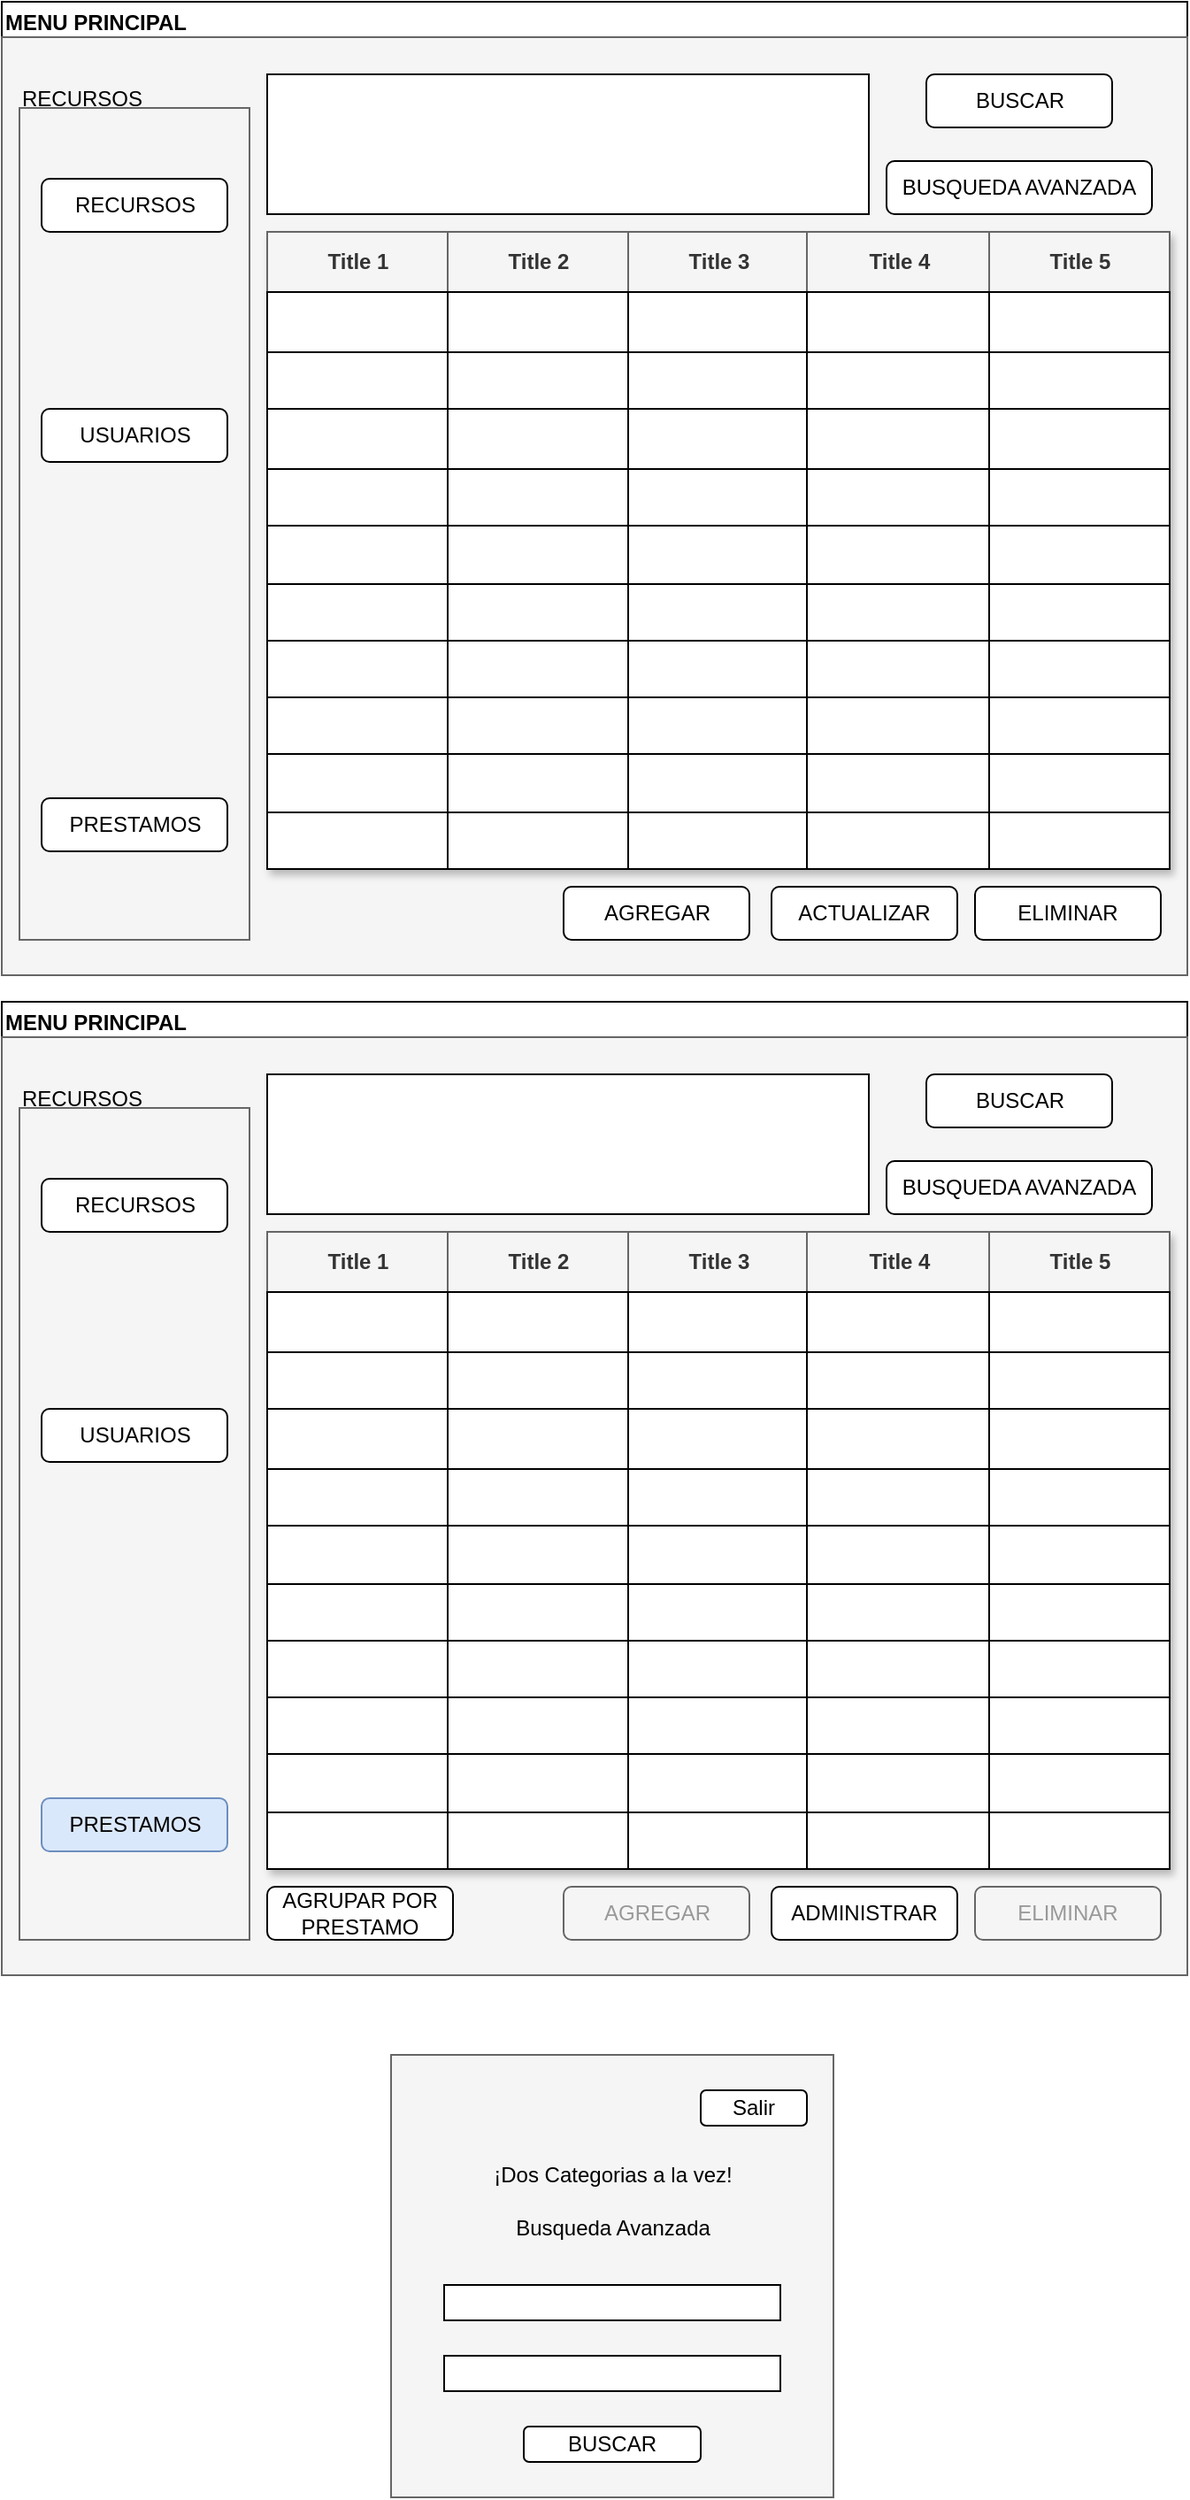<mxfile version="21.3.7" type="github" pages="4">
  <diagram name="Page-1" id="p2y-8rMxKkZ-Jx49MLJK">
    <mxGraphModel dx="880" dy="452" grid="1" gridSize="10" guides="1" tooltips="1" connect="1" arrows="1" fold="1" page="1" pageScale="1" pageWidth="850" pageHeight="1500" math="0" shadow="0">
      <root>
        <mxCell id="0" />
        <mxCell id="1" parent="0" />
        <mxCell id="e1R8pwsaagZ0zd5Eg1Rm-1" value="MENU PRINCIPAL" style="swimlane;whiteSpace=wrap;html=1;align=left;" parent="1" vertex="1">
          <mxGeometry x="70" y="20" width="670" height="550" as="geometry" />
        </mxCell>
        <mxCell id="aypvbv0kZrJhzijsHqxg-4" value="" style="rounded=0;whiteSpace=wrap;html=1;fillColor=#f5f5f5;fontColor=#333333;strokeColor=#666666;" parent="e1R8pwsaagZ0zd5Eg1Rm-1" vertex="1">
          <mxGeometry y="20" width="670" height="530" as="geometry" />
        </mxCell>
        <mxCell id="e1R8pwsaagZ0zd5Eg1Rm-2" value="ELIMINAR" style="rounded=1;whiteSpace=wrap;html=1;" parent="e1R8pwsaagZ0zd5Eg1Rm-1" vertex="1">
          <mxGeometry x="550" y="500" width="105" height="30" as="geometry" />
        </mxCell>
        <mxCell id="r7KntZtO0pOSMeHBkpcZ-13" value="BUSQUEDA AVANZADA" style="rounded=1;whiteSpace=wrap;html=1;" parent="e1R8pwsaagZ0zd5Eg1Rm-1" vertex="1">
          <mxGeometry x="500" y="90" width="150" height="30" as="geometry" />
        </mxCell>
        <mxCell id="r7KntZtO0pOSMeHBkpcZ-11" value="BUSCAR" style="rounded=1;whiteSpace=wrap;html=1;" parent="e1R8pwsaagZ0zd5Eg1Rm-1" vertex="1">
          <mxGeometry x="522.5" y="41" width="105" height="30" as="geometry" />
        </mxCell>
        <mxCell id="e1R8pwsaagZ0zd5Eg1Rm-3" value="RECURSOS" style="text;html=1;align=center;verticalAlign=middle;resizable=0;points=[];autosize=1;strokeColor=none;fillColor=none;" parent="e1R8pwsaagZ0zd5Eg1Rm-1" vertex="1">
          <mxGeometry y="40" width="90" height="30" as="geometry" />
        </mxCell>
        <mxCell id="aypvbv0kZrJhzijsHqxg-1" value="" style="rounded=0;whiteSpace=wrap;html=1;" parent="e1R8pwsaagZ0zd5Eg1Rm-1" vertex="1">
          <mxGeometry x="150" y="41" width="340" height="79" as="geometry" />
        </mxCell>
        <mxCell id="aypvbv0kZrJhzijsHqxg-3" value="" style="rounded=0;whiteSpace=wrap;html=1;fillColor=#f5f5f5;fontColor=#333333;strokeColor=#666666;" parent="e1R8pwsaagZ0zd5Eg1Rm-1" vertex="1">
          <mxGeometry x="10" y="60" width="130" height="470" as="geometry" />
        </mxCell>
        <mxCell id="r7KntZtO0pOSMeHBkpcZ-10" value="PRESTAMOS" style="rounded=1;whiteSpace=wrap;html=1;" parent="e1R8pwsaagZ0zd5Eg1Rm-1" vertex="1">
          <mxGeometry x="22.5" y="450" width="105" height="30" as="geometry" />
        </mxCell>
        <mxCell id="r7KntZtO0pOSMeHBkpcZ-9" value="USUARIOS" style="rounded=1;whiteSpace=wrap;html=1;" parent="e1R8pwsaagZ0zd5Eg1Rm-1" vertex="1">
          <mxGeometry x="22.5" y="230" width="105" height="30" as="geometry" />
        </mxCell>
        <mxCell id="r7KntZtO0pOSMeHBkpcZ-8" value="RECURSOS" style="rounded=1;whiteSpace=wrap;html=1;" parent="e1R8pwsaagZ0zd5Eg1Rm-1" vertex="1">
          <mxGeometry x="22.5" y="100" width="105" height="30" as="geometry" />
        </mxCell>
        <mxCell id="r7KntZtO0pOSMeHBkpcZ-16" value="AGREGAR" style="rounded=1;whiteSpace=wrap;html=1;" parent="1" vertex="1">
          <mxGeometry x="387.5" y="520" width="105" height="30" as="geometry" />
        </mxCell>
        <mxCell id="r7KntZtO0pOSMeHBkpcZ-17" value="ACTUALIZAR" style="rounded=1;whiteSpace=wrap;html=1;" parent="1" vertex="1">
          <mxGeometry x="505" y="520" width="105" height="30" as="geometry" />
        </mxCell>
        <mxCell id="cbf3JY-b_ZTc0W4On7gm-1" value="" style="whiteSpace=wrap;html=1;aspect=fixed;fillColor=#f5f5f5;fontColor=#333333;strokeColor=#666666;" parent="1" vertex="1">
          <mxGeometry x="290" y="1180" width="250" height="250" as="geometry" />
        </mxCell>
        <mxCell id="cbf3JY-b_ZTc0W4On7gm-4" value="Busqueda Avanzada" style="text;html=1;strokeColor=none;fillColor=none;align=center;verticalAlign=middle;whiteSpace=wrap;rounded=0;" parent="1" vertex="1">
          <mxGeometry x="337.5" y="1263" width="155" height="30" as="geometry" />
        </mxCell>
        <mxCell id="cbf3JY-b_ZTc0W4On7gm-5" value="¡Dos Categorias a la vez!" style="text;html=1;strokeColor=none;fillColor=none;align=center;verticalAlign=middle;whiteSpace=wrap;rounded=0;" parent="1" vertex="1">
          <mxGeometry x="337.5" y="1233" width="155" height="30" as="geometry" />
        </mxCell>
        <mxCell id="cbf3JY-b_ZTc0W4On7gm-9" value="" style="rounded=0;whiteSpace=wrap;html=1;" parent="1" vertex="1">
          <mxGeometry x="320" y="1310" width="190" height="20" as="geometry" />
        </mxCell>
        <mxCell id="cbf3JY-b_ZTc0W4On7gm-10" value="" style="rounded=0;whiteSpace=wrap;html=1;" parent="1" vertex="1">
          <mxGeometry x="320" y="1350" width="190" height="20" as="geometry" />
        </mxCell>
        <mxCell id="cbf3JY-b_ZTc0W4On7gm-11" value="BUSCAR" style="rounded=1;whiteSpace=wrap;html=1;" parent="1" vertex="1">
          <mxGeometry x="365" y="1390" width="100" height="20" as="geometry" />
        </mxCell>
        <mxCell id="aypvbv0kZrJhzijsHqxg-2" value="" style="rounded=0;whiteSpace=wrap;html=1;" parent="1" vertex="1">
          <mxGeometry x="220" y="150" width="510" height="360" as="geometry" />
        </mxCell>
        <mxCell id="Ot8lNoe0lopg4TvYlZFK-1" value="MENU PRINCIPAL" style="swimlane;whiteSpace=wrap;html=1;align=left;" parent="1" vertex="1">
          <mxGeometry x="70" y="585" width="670" height="550" as="geometry" />
        </mxCell>
        <mxCell id="Ot8lNoe0lopg4TvYlZFK-2" value="" style="rounded=0;whiteSpace=wrap;html=1;fillColor=#f5f5f5;fontColor=#333333;strokeColor=#666666;" parent="Ot8lNoe0lopg4TvYlZFK-1" vertex="1">
          <mxGeometry y="20" width="670" height="530" as="geometry" />
        </mxCell>
        <mxCell id="Ot8lNoe0lopg4TvYlZFK-3" value="&lt;font color=&quot;#999999&quot;&gt;ELIMINAR&lt;/font&gt;" style="rounded=1;whiteSpace=wrap;html=1;fillColor=#f5f5f5;fontColor=#333333;strokeColor=#666666;" parent="Ot8lNoe0lopg4TvYlZFK-1" vertex="1">
          <mxGeometry x="550" y="500" width="105" height="30" as="geometry" />
        </mxCell>
        <mxCell id="Ot8lNoe0lopg4TvYlZFK-4" value="BUSQUEDA AVANZADA" style="rounded=1;whiteSpace=wrap;html=1;" parent="Ot8lNoe0lopg4TvYlZFK-1" vertex="1">
          <mxGeometry x="500" y="90" width="150" height="30" as="geometry" />
        </mxCell>
        <mxCell id="Ot8lNoe0lopg4TvYlZFK-5" value="BUSCAR" style="rounded=1;whiteSpace=wrap;html=1;" parent="Ot8lNoe0lopg4TvYlZFK-1" vertex="1">
          <mxGeometry x="522.5" y="41" width="105" height="30" as="geometry" />
        </mxCell>
        <mxCell id="Ot8lNoe0lopg4TvYlZFK-6" value="RECURSOS" style="text;html=1;align=center;verticalAlign=middle;resizable=0;points=[];autosize=1;strokeColor=none;fillColor=none;" parent="Ot8lNoe0lopg4TvYlZFK-1" vertex="1">
          <mxGeometry y="40" width="90" height="30" as="geometry" />
        </mxCell>
        <mxCell id="Ot8lNoe0lopg4TvYlZFK-7" value="" style="rounded=0;whiteSpace=wrap;html=1;" parent="Ot8lNoe0lopg4TvYlZFK-1" vertex="1">
          <mxGeometry x="150" y="41" width="340" height="79" as="geometry" />
        </mxCell>
        <mxCell id="Ot8lNoe0lopg4TvYlZFK-8" value="" style="rounded=0;whiteSpace=wrap;html=1;fillColor=#f5f5f5;fontColor=#333333;strokeColor=#666666;" parent="Ot8lNoe0lopg4TvYlZFK-1" vertex="1">
          <mxGeometry x="10" y="60" width="130" height="470" as="geometry" />
        </mxCell>
        <mxCell id="Ot8lNoe0lopg4TvYlZFK-9" value="PRESTAMOS" style="rounded=1;whiteSpace=wrap;html=1;fillColor=#dae8fc;strokeColor=#6c8ebf;" parent="Ot8lNoe0lopg4TvYlZFK-1" vertex="1">
          <mxGeometry x="22.5" y="450" width="105" height="30" as="geometry" />
        </mxCell>
        <mxCell id="Ot8lNoe0lopg4TvYlZFK-10" value="USUARIOS" style="rounded=1;whiteSpace=wrap;html=1;" parent="Ot8lNoe0lopg4TvYlZFK-1" vertex="1">
          <mxGeometry x="22.5" y="230" width="105" height="30" as="geometry" />
        </mxCell>
        <mxCell id="Ot8lNoe0lopg4TvYlZFK-11" value="RECURSOS" style="rounded=1;whiteSpace=wrap;html=1;" parent="Ot8lNoe0lopg4TvYlZFK-1" vertex="1">
          <mxGeometry x="22.5" y="100" width="105" height="30" as="geometry" />
        </mxCell>
        <mxCell id="Tvl7DXwfx8NUF1e4R2Gc-1" value="AGRUPAR POR PRESTAMO" style="rounded=1;whiteSpace=wrap;html=1;" parent="Ot8lNoe0lopg4TvYlZFK-1" vertex="1">
          <mxGeometry x="150" y="500" width="105" height="30" as="geometry" />
        </mxCell>
        <mxCell id="Ot8lNoe0lopg4TvYlZFK-13" value="&lt;font color=&quot;#999999&quot;&gt;AGREGAR&lt;/font&gt;" style="rounded=1;whiteSpace=wrap;html=1;fillColor=#f5f5f5;fontColor=#333333;strokeColor=#666666;" parent="1" vertex="1">
          <mxGeometry x="387.5" y="1085" width="105" height="30" as="geometry" />
        </mxCell>
        <mxCell id="Ot8lNoe0lopg4TvYlZFK-14" value="ADMINISTRAR" style="rounded=1;whiteSpace=wrap;html=1;" parent="1" vertex="1">
          <mxGeometry x="505" y="1085" width="105" height="30" as="geometry" />
        </mxCell>
        <mxCell id="Ot8lNoe0lopg4TvYlZFK-15" value="" style="rounded=0;whiteSpace=wrap;html=1;" parent="1" vertex="1">
          <mxGeometry x="220" y="715" width="510" height="360" as="geometry" />
        </mxCell>
        <mxCell id="oEMEW0TdyNzgyZPuYFzP-28" value="Assets" style="childLayout=tableLayout;recursiveResize=0;strokeColor=#98bf21;fillColor=#A7C942;shadow=1;" parent="1" vertex="1">
          <mxGeometry x="220" y="150" width="510" height="360" as="geometry" />
        </mxCell>
        <mxCell id="oEMEW0TdyNzgyZPuYFzP-29" style="shape=tableRow;horizontal=0;startSize=0;swimlaneHead=0;swimlaneBody=0;top=0;left=0;bottom=0;right=0;dropTarget=0;collapsible=0;recursiveResize=0;expand=0;fontStyle=0;strokeColor=inherit;fillColor=#ffffff;" parent="oEMEW0TdyNzgyZPuYFzP-28" vertex="1">
          <mxGeometry width="510" height="34" as="geometry" />
        </mxCell>
        <mxCell id="oEMEW0TdyNzgyZPuYFzP-80" value="Title 1" style="connectable=0;recursiveResize=0;strokeColor=#666666;fillColor=#f5f5f5;align=center;fontStyle=1;fontColor=#333333;html=1;" parent="oEMEW0TdyNzgyZPuYFzP-29" vertex="1">
          <mxGeometry width="102" height="34" as="geometry">
            <mxRectangle width="102" height="34" as="alternateBounds" />
          </mxGeometry>
        </mxCell>
        <mxCell id="oEMEW0TdyNzgyZPuYFzP-75" value="Title 2" style="connectable=0;recursiveResize=0;strokeColor=#666666;fillColor=#f5f5f5;align=center;fontStyle=1;fontColor=#333333;html=1;" parent="oEMEW0TdyNzgyZPuYFzP-29" vertex="1">
          <mxGeometry x="102" width="102" height="34" as="geometry">
            <mxRectangle width="102" height="34" as="alternateBounds" />
          </mxGeometry>
        </mxCell>
        <mxCell id="oEMEW0TdyNzgyZPuYFzP-30" value="Title 3" style="connectable=0;recursiveResize=0;strokeColor=#666666;fillColor=#f5f5f5;align=center;fontStyle=1;fontColor=#333333;html=1;" parent="oEMEW0TdyNzgyZPuYFzP-29" vertex="1">
          <mxGeometry x="204" width="101" height="34" as="geometry">
            <mxRectangle width="101" height="34" as="alternateBounds" />
          </mxGeometry>
        </mxCell>
        <mxCell id="oEMEW0TdyNzgyZPuYFzP-31" value="Title 4" style="connectable=0;recursiveResize=0;strokeColor=#666666;fillColor=#f5f5f5;align=center;fontStyle=1;fontColor=#333333;html=1;" parent="oEMEW0TdyNzgyZPuYFzP-29" vertex="1">
          <mxGeometry x="305" width="103" height="34" as="geometry">
            <mxRectangle width="103" height="34" as="alternateBounds" />
          </mxGeometry>
        </mxCell>
        <mxCell id="oEMEW0TdyNzgyZPuYFzP-32" value="Title 5" style="connectable=0;recursiveResize=0;strokeColor=#666666;fillColor=#f5f5f5;align=center;fontStyle=1;fontColor=#333333;html=1;" parent="oEMEW0TdyNzgyZPuYFzP-29" vertex="1">
          <mxGeometry x="408" width="102" height="34" as="geometry">
            <mxRectangle width="102" height="34" as="alternateBounds" />
          </mxGeometry>
        </mxCell>
        <mxCell id="oEMEW0TdyNzgyZPuYFzP-33" value="" style="shape=tableRow;horizontal=0;startSize=0;swimlaneHead=0;swimlaneBody=0;top=0;left=0;bottom=0;right=0;dropTarget=0;collapsible=0;recursiveResize=0;expand=0;fontStyle=0;strokeColor=inherit;fillColor=#ffffff;" parent="oEMEW0TdyNzgyZPuYFzP-28" vertex="1">
          <mxGeometry y="34" width="510" height="34" as="geometry" />
        </mxCell>
        <mxCell id="oEMEW0TdyNzgyZPuYFzP-81" style="connectable=0;recursiveResize=0;align=center;whiteSpace=wrap;html=1;" parent="oEMEW0TdyNzgyZPuYFzP-33" vertex="1">
          <mxGeometry width="102" height="34" as="geometry">
            <mxRectangle width="102" height="34" as="alternateBounds" />
          </mxGeometry>
        </mxCell>
        <mxCell id="oEMEW0TdyNzgyZPuYFzP-76" style="connectable=0;recursiveResize=0;align=center;whiteSpace=wrap;html=1;" parent="oEMEW0TdyNzgyZPuYFzP-33" vertex="1">
          <mxGeometry x="102" width="102" height="34" as="geometry">
            <mxRectangle width="102" height="34" as="alternateBounds" />
          </mxGeometry>
        </mxCell>
        <mxCell id="oEMEW0TdyNzgyZPuYFzP-34" value="" style="connectable=0;recursiveResize=0;align=center;whiteSpace=wrap;html=1;" parent="oEMEW0TdyNzgyZPuYFzP-33" vertex="1">
          <mxGeometry x="204" width="101" height="34" as="geometry">
            <mxRectangle width="101" height="34" as="alternateBounds" />
          </mxGeometry>
        </mxCell>
        <mxCell id="oEMEW0TdyNzgyZPuYFzP-35" value="" style="connectable=0;recursiveResize=0;align=center;whiteSpace=wrap;html=1;" parent="oEMEW0TdyNzgyZPuYFzP-33" vertex="1">
          <mxGeometry x="305" width="103" height="34" as="geometry">
            <mxRectangle width="103" height="34" as="alternateBounds" />
          </mxGeometry>
        </mxCell>
        <mxCell id="oEMEW0TdyNzgyZPuYFzP-36" value="" style="connectable=0;recursiveResize=0;align=center;whiteSpace=wrap;html=1;" parent="oEMEW0TdyNzgyZPuYFzP-33" vertex="1">
          <mxGeometry x="408" width="102" height="34" as="geometry">
            <mxRectangle width="102" height="34" as="alternateBounds" />
          </mxGeometry>
        </mxCell>
        <mxCell id="oEMEW0TdyNzgyZPuYFzP-37" value="" style="shape=tableRow;horizontal=0;startSize=0;swimlaneHead=0;swimlaneBody=0;top=0;left=0;bottom=0;right=0;dropTarget=0;collapsible=0;recursiveResize=0;expand=0;fontStyle=1;strokeColor=inherit;fillColor=#EAF2D3;" parent="oEMEW0TdyNzgyZPuYFzP-28" vertex="1">
          <mxGeometry y="68" width="510" height="32" as="geometry" />
        </mxCell>
        <mxCell id="oEMEW0TdyNzgyZPuYFzP-82" style="connectable=0;recursiveResize=0;whiteSpace=wrap;html=1;" parent="oEMEW0TdyNzgyZPuYFzP-37" vertex="1">
          <mxGeometry width="102" height="32" as="geometry">
            <mxRectangle width="102" height="32" as="alternateBounds" />
          </mxGeometry>
        </mxCell>
        <mxCell id="oEMEW0TdyNzgyZPuYFzP-77" style="connectable=0;recursiveResize=0;whiteSpace=wrap;html=1;" parent="oEMEW0TdyNzgyZPuYFzP-37" vertex="1">
          <mxGeometry x="102" width="102" height="32" as="geometry">
            <mxRectangle width="102" height="32" as="alternateBounds" />
          </mxGeometry>
        </mxCell>
        <mxCell id="oEMEW0TdyNzgyZPuYFzP-38" value="" style="connectable=0;recursiveResize=0;whiteSpace=wrap;html=1;" parent="oEMEW0TdyNzgyZPuYFzP-37" vertex="1">
          <mxGeometry x="204" width="101" height="32" as="geometry">
            <mxRectangle width="101" height="32" as="alternateBounds" />
          </mxGeometry>
        </mxCell>
        <mxCell id="oEMEW0TdyNzgyZPuYFzP-39" value="" style="connectable=0;recursiveResize=0;whiteSpace=wrap;html=1;" parent="oEMEW0TdyNzgyZPuYFzP-37" vertex="1">
          <mxGeometry x="305" width="103" height="32" as="geometry">
            <mxRectangle width="103" height="32" as="alternateBounds" />
          </mxGeometry>
        </mxCell>
        <mxCell id="oEMEW0TdyNzgyZPuYFzP-40" value="" style="connectable=0;recursiveResize=0;whiteSpace=wrap;html=1;" parent="oEMEW0TdyNzgyZPuYFzP-37" vertex="1">
          <mxGeometry x="408" width="102" height="32" as="geometry">
            <mxRectangle width="102" height="32" as="alternateBounds" />
          </mxGeometry>
        </mxCell>
        <mxCell id="oEMEW0TdyNzgyZPuYFzP-41" value="" style="shape=tableRow;horizontal=0;startSize=0;swimlaneHead=0;swimlaneBody=0;top=0;left=0;bottom=0;right=0;dropTarget=0;collapsible=0;recursiveResize=0;expand=0;fontStyle=0;strokeColor=inherit;fillColor=#ffffff;" parent="oEMEW0TdyNzgyZPuYFzP-28" vertex="1">
          <mxGeometry y="100" width="510" height="34" as="geometry" />
        </mxCell>
        <mxCell id="oEMEW0TdyNzgyZPuYFzP-83" style="connectable=0;recursiveResize=0;fontStyle=0;align=center;whiteSpace=wrap;html=1;" parent="oEMEW0TdyNzgyZPuYFzP-41" vertex="1">
          <mxGeometry width="102" height="34" as="geometry">
            <mxRectangle width="102" height="34" as="alternateBounds" />
          </mxGeometry>
        </mxCell>
        <mxCell id="oEMEW0TdyNzgyZPuYFzP-78" style="connectable=0;recursiveResize=0;fontStyle=0;align=center;whiteSpace=wrap;html=1;" parent="oEMEW0TdyNzgyZPuYFzP-41" vertex="1">
          <mxGeometry x="102" width="102" height="34" as="geometry">
            <mxRectangle width="102" height="34" as="alternateBounds" />
          </mxGeometry>
        </mxCell>
        <mxCell id="oEMEW0TdyNzgyZPuYFzP-42" value="" style="connectable=0;recursiveResize=0;fontStyle=0;align=center;whiteSpace=wrap;html=1;" parent="oEMEW0TdyNzgyZPuYFzP-41" vertex="1">
          <mxGeometry x="204" width="101" height="34" as="geometry">
            <mxRectangle width="101" height="34" as="alternateBounds" />
          </mxGeometry>
        </mxCell>
        <mxCell id="oEMEW0TdyNzgyZPuYFzP-43" value="" style="connectable=0;recursiveResize=0;fontStyle=0;align=center;whiteSpace=wrap;html=1;" parent="oEMEW0TdyNzgyZPuYFzP-41" vertex="1">
          <mxGeometry x="305" width="103" height="34" as="geometry">
            <mxRectangle width="103" height="34" as="alternateBounds" />
          </mxGeometry>
        </mxCell>
        <mxCell id="oEMEW0TdyNzgyZPuYFzP-44" value="" style="connectable=0;recursiveResize=0;fontStyle=0;align=center;whiteSpace=wrap;html=1;" parent="oEMEW0TdyNzgyZPuYFzP-41" vertex="1">
          <mxGeometry x="408" width="102" height="34" as="geometry">
            <mxRectangle width="102" height="34" as="alternateBounds" />
          </mxGeometry>
        </mxCell>
        <mxCell id="oEMEW0TdyNzgyZPuYFzP-45" value="" style="shape=tableRow;horizontal=0;startSize=0;swimlaneHead=0;swimlaneBody=0;top=0;left=0;bottom=0;right=0;dropTarget=0;collapsible=0;recursiveResize=0;expand=0;fontStyle=1;strokeColor=inherit;fillColor=#EAF2D3;" parent="oEMEW0TdyNzgyZPuYFzP-28" vertex="1">
          <mxGeometry y="134" width="510" height="32" as="geometry" />
        </mxCell>
        <mxCell id="oEMEW0TdyNzgyZPuYFzP-84" style="connectable=0;recursiveResize=0;whiteSpace=wrap;html=1;" parent="oEMEW0TdyNzgyZPuYFzP-45" vertex="1">
          <mxGeometry width="102" height="32" as="geometry">
            <mxRectangle width="102" height="32" as="alternateBounds" />
          </mxGeometry>
        </mxCell>
        <mxCell id="oEMEW0TdyNzgyZPuYFzP-79" style="connectable=0;recursiveResize=0;whiteSpace=wrap;html=1;" parent="oEMEW0TdyNzgyZPuYFzP-45" vertex="1">
          <mxGeometry x="102" width="102" height="32" as="geometry">
            <mxRectangle width="102" height="32" as="alternateBounds" />
          </mxGeometry>
        </mxCell>
        <mxCell id="oEMEW0TdyNzgyZPuYFzP-46" value="" style="connectable=0;recursiveResize=0;whiteSpace=wrap;html=1;" parent="oEMEW0TdyNzgyZPuYFzP-45" vertex="1">
          <mxGeometry x="204" width="101" height="32" as="geometry">
            <mxRectangle width="101" height="32" as="alternateBounds" />
          </mxGeometry>
        </mxCell>
        <mxCell id="oEMEW0TdyNzgyZPuYFzP-47" value="" style="connectable=0;recursiveResize=0;whiteSpace=wrap;html=1;" parent="oEMEW0TdyNzgyZPuYFzP-45" vertex="1">
          <mxGeometry x="305" width="103" height="32" as="geometry">
            <mxRectangle width="103" height="32" as="alternateBounds" />
          </mxGeometry>
        </mxCell>
        <mxCell id="oEMEW0TdyNzgyZPuYFzP-48" value="" style="connectable=0;recursiveResize=0;whiteSpace=wrap;html=1;" parent="oEMEW0TdyNzgyZPuYFzP-45" vertex="1">
          <mxGeometry x="408" width="102" height="32" as="geometry">
            <mxRectangle width="102" height="32" as="alternateBounds" />
          </mxGeometry>
        </mxCell>
        <mxCell id="oEMEW0TdyNzgyZPuYFzP-126" style="shape=tableRow;horizontal=0;startSize=0;swimlaneHead=0;swimlaneBody=0;top=0;left=0;bottom=0;right=0;dropTarget=0;collapsible=0;recursiveResize=0;expand=0;fontStyle=1;strokeColor=inherit;fillColor=#EAF2D3;" parent="oEMEW0TdyNzgyZPuYFzP-28" vertex="1">
          <mxGeometry y="166" width="510" height="33" as="geometry" />
        </mxCell>
        <mxCell id="oEMEW0TdyNzgyZPuYFzP-127" style="connectable=0;recursiveResize=0;whiteSpace=wrap;html=1;" parent="oEMEW0TdyNzgyZPuYFzP-126" vertex="1">
          <mxGeometry width="102" height="33" as="geometry">
            <mxRectangle width="102" height="33" as="alternateBounds" />
          </mxGeometry>
        </mxCell>
        <mxCell id="oEMEW0TdyNzgyZPuYFzP-128" style="connectable=0;recursiveResize=0;whiteSpace=wrap;html=1;" parent="oEMEW0TdyNzgyZPuYFzP-126" vertex="1">
          <mxGeometry x="102" width="102" height="33" as="geometry">
            <mxRectangle width="102" height="33" as="alternateBounds" />
          </mxGeometry>
        </mxCell>
        <mxCell id="oEMEW0TdyNzgyZPuYFzP-129" style="connectable=0;recursiveResize=0;whiteSpace=wrap;html=1;" parent="oEMEW0TdyNzgyZPuYFzP-126" vertex="1">
          <mxGeometry x="204" width="101" height="33" as="geometry">
            <mxRectangle width="101" height="33" as="alternateBounds" />
          </mxGeometry>
        </mxCell>
        <mxCell id="oEMEW0TdyNzgyZPuYFzP-130" style="connectable=0;recursiveResize=0;whiteSpace=wrap;html=1;" parent="oEMEW0TdyNzgyZPuYFzP-126" vertex="1">
          <mxGeometry x="305" width="103" height="33" as="geometry">
            <mxRectangle width="103" height="33" as="alternateBounds" />
          </mxGeometry>
        </mxCell>
        <mxCell id="oEMEW0TdyNzgyZPuYFzP-131" style="connectable=0;recursiveResize=0;whiteSpace=wrap;html=1;" parent="oEMEW0TdyNzgyZPuYFzP-126" vertex="1">
          <mxGeometry x="408" width="102" height="33" as="geometry">
            <mxRectangle width="102" height="33" as="alternateBounds" />
          </mxGeometry>
        </mxCell>
        <mxCell id="oEMEW0TdyNzgyZPuYFzP-120" style="shape=tableRow;horizontal=0;startSize=0;swimlaneHead=0;swimlaneBody=0;top=0;left=0;bottom=0;right=0;dropTarget=0;collapsible=0;recursiveResize=0;expand=0;fontStyle=1;strokeColor=inherit;fillColor=#EAF2D3;" parent="oEMEW0TdyNzgyZPuYFzP-28" vertex="1">
          <mxGeometry y="199" width="510" height="32" as="geometry" />
        </mxCell>
        <mxCell id="oEMEW0TdyNzgyZPuYFzP-121" style="connectable=0;recursiveResize=0;whiteSpace=wrap;html=1;" parent="oEMEW0TdyNzgyZPuYFzP-120" vertex="1">
          <mxGeometry width="102" height="32" as="geometry">
            <mxRectangle width="102" height="32" as="alternateBounds" />
          </mxGeometry>
        </mxCell>
        <mxCell id="oEMEW0TdyNzgyZPuYFzP-122" style="connectable=0;recursiveResize=0;whiteSpace=wrap;html=1;" parent="oEMEW0TdyNzgyZPuYFzP-120" vertex="1">
          <mxGeometry x="102" width="102" height="32" as="geometry">
            <mxRectangle width="102" height="32" as="alternateBounds" />
          </mxGeometry>
        </mxCell>
        <mxCell id="oEMEW0TdyNzgyZPuYFzP-123" style="connectable=0;recursiveResize=0;whiteSpace=wrap;html=1;" parent="oEMEW0TdyNzgyZPuYFzP-120" vertex="1">
          <mxGeometry x="204" width="101" height="32" as="geometry">
            <mxRectangle width="101" height="32" as="alternateBounds" />
          </mxGeometry>
        </mxCell>
        <mxCell id="oEMEW0TdyNzgyZPuYFzP-124" style="connectable=0;recursiveResize=0;whiteSpace=wrap;html=1;" parent="oEMEW0TdyNzgyZPuYFzP-120" vertex="1">
          <mxGeometry x="305" width="103" height="32" as="geometry">
            <mxRectangle width="103" height="32" as="alternateBounds" />
          </mxGeometry>
        </mxCell>
        <mxCell id="oEMEW0TdyNzgyZPuYFzP-125" style="connectable=0;recursiveResize=0;whiteSpace=wrap;html=1;" parent="oEMEW0TdyNzgyZPuYFzP-120" vertex="1">
          <mxGeometry x="408" width="102" height="32" as="geometry">
            <mxRectangle width="102" height="32" as="alternateBounds" />
          </mxGeometry>
        </mxCell>
        <mxCell id="oEMEW0TdyNzgyZPuYFzP-114" style="shape=tableRow;horizontal=0;startSize=0;swimlaneHead=0;swimlaneBody=0;top=0;left=0;bottom=0;right=0;dropTarget=0;collapsible=0;recursiveResize=0;expand=0;fontStyle=1;strokeColor=inherit;fillColor=#EAF2D3;" parent="oEMEW0TdyNzgyZPuYFzP-28" vertex="1">
          <mxGeometry y="231" width="510" height="32" as="geometry" />
        </mxCell>
        <mxCell id="oEMEW0TdyNzgyZPuYFzP-115" style="connectable=0;recursiveResize=0;whiteSpace=wrap;html=1;" parent="oEMEW0TdyNzgyZPuYFzP-114" vertex="1">
          <mxGeometry width="102" height="32" as="geometry">
            <mxRectangle width="102" height="32" as="alternateBounds" />
          </mxGeometry>
        </mxCell>
        <mxCell id="oEMEW0TdyNzgyZPuYFzP-116" style="connectable=0;recursiveResize=0;whiteSpace=wrap;html=1;" parent="oEMEW0TdyNzgyZPuYFzP-114" vertex="1">
          <mxGeometry x="102" width="102" height="32" as="geometry">
            <mxRectangle width="102" height="32" as="alternateBounds" />
          </mxGeometry>
        </mxCell>
        <mxCell id="oEMEW0TdyNzgyZPuYFzP-117" style="connectable=0;recursiveResize=0;whiteSpace=wrap;html=1;" parent="oEMEW0TdyNzgyZPuYFzP-114" vertex="1">
          <mxGeometry x="204" width="101" height="32" as="geometry">
            <mxRectangle width="101" height="32" as="alternateBounds" />
          </mxGeometry>
        </mxCell>
        <mxCell id="oEMEW0TdyNzgyZPuYFzP-118" style="connectable=0;recursiveResize=0;whiteSpace=wrap;html=1;" parent="oEMEW0TdyNzgyZPuYFzP-114" vertex="1">
          <mxGeometry x="305" width="103" height="32" as="geometry">
            <mxRectangle width="103" height="32" as="alternateBounds" />
          </mxGeometry>
        </mxCell>
        <mxCell id="oEMEW0TdyNzgyZPuYFzP-119" style="connectable=0;recursiveResize=0;whiteSpace=wrap;html=1;" parent="oEMEW0TdyNzgyZPuYFzP-114" vertex="1">
          <mxGeometry x="408" width="102" height="32" as="geometry">
            <mxRectangle width="102" height="32" as="alternateBounds" />
          </mxGeometry>
        </mxCell>
        <mxCell id="oEMEW0TdyNzgyZPuYFzP-108" style="shape=tableRow;horizontal=0;startSize=0;swimlaneHead=0;swimlaneBody=0;top=0;left=0;bottom=0;right=0;dropTarget=0;collapsible=0;recursiveResize=0;expand=0;fontStyle=1;strokeColor=inherit;fillColor=#EAF2D3;" parent="oEMEW0TdyNzgyZPuYFzP-28" vertex="1">
          <mxGeometry y="263" width="510" height="32" as="geometry" />
        </mxCell>
        <mxCell id="oEMEW0TdyNzgyZPuYFzP-109" style="connectable=0;recursiveResize=0;whiteSpace=wrap;html=1;" parent="oEMEW0TdyNzgyZPuYFzP-108" vertex="1">
          <mxGeometry width="102" height="32" as="geometry">
            <mxRectangle width="102" height="32" as="alternateBounds" />
          </mxGeometry>
        </mxCell>
        <mxCell id="oEMEW0TdyNzgyZPuYFzP-110" style="connectable=0;recursiveResize=0;whiteSpace=wrap;html=1;" parent="oEMEW0TdyNzgyZPuYFzP-108" vertex="1">
          <mxGeometry x="102" width="102" height="32" as="geometry">
            <mxRectangle width="102" height="32" as="alternateBounds" />
          </mxGeometry>
        </mxCell>
        <mxCell id="oEMEW0TdyNzgyZPuYFzP-111" style="connectable=0;recursiveResize=0;whiteSpace=wrap;html=1;" parent="oEMEW0TdyNzgyZPuYFzP-108" vertex="1">
          <mxGeometry x="204" width="101" height="32" as="geometry">
            <mxRectangle width="101" height="32" as="alternateBounds" />
          </mxGeometry>
        </mxCell>
        <mxCell id="oEMEW0TdyNzgyZPuYFzP-112" style="connectable=0;recursiveResize=0;whiteSpace=wrap;html=1;" parent="oEMEW0TdyNzgyZPuYFzP-108" vertex="1">
          <mxGeometry x="305" width="103" height="32" as="geometry">
            <mxRectangle width="103" height="32" as="alternateBounds" />
          </mxGeometry>
        </mxCell>
        <mxCell id="oEMEW0TdyNzgyZPuYFzP-113" style="connectable=0;recursiveResize=0;whiteSpace=wrap;html=1;" parent="oEMEW0TdyNzgyZPuYFzP-108" vertex="1">
          <mxGeometry x="408" width="102" height="32" as="geometry">
            <mxRectangle width="102" height="32" as="alternateBounds" />
          </mxGeometry>
        </mxCell>
        <mxCell id="oEMEW0TdyNzgyZPuYFzP-102" style="shape=tableRow;horizontal=0;startSize=0;swimlaneHead=0;swimlaneBody=0;top=0;left=0;bottom=0;right=0;dropTarget=0;collapsible=0;recursiveResize=0;expand=0;fontStyle=1;strokeColor=inherit;fillColor=#EAF2D3;" parent="oEMEW0TdyNzgyZPuYFzP-28" vertex="1">
          <mxGeometry y="295" width="510" height="33" as="geometry" />
        </mxCell>
        <mxCell id="oEMEW0TdyNzgyZPuYFzP-103" style="connectable=0;recursiveResize=0;whiteSpace=wrap;html=1;" parent="oEMEW0TdyNzgyZPuYFzP-102" vertex="1">
          <mxGeometry width="102" height="33" as="geometry">
            <mxRectangle width="102" height="33" as="alternateBounds" />
          </mxGeometry>
        </mxCell>
        <mxCell id="oEMEW0TdyNzgyZPuYFzP-104" style="connectable=0;recursiveResize=0;whiteSpace=wrap;html=1;" parent="oEMEW0TdyNzgyZPuYFzP-102" vertex="1">
          <mxGeometry x="102" width="102" height="33" as="geometry">
            <mxRectangle width="102" height="33" as="alternateBounds" />
          </mxGeometry>
        </mxCell>
        <mxCell id="oEMEW0TdyNzgyZPuYFzP-105" style="connectable=0;recursiveResize=0;whiteSpace=wrap;html=1;" parent="oEMEW0TdyNzgyZPuYFzP-102" vertex="1">
          <mxGeometry x="204" width="101" height="33" as="geometry">
            <mxRectangle width="101" height="33" as="alternateBounds" />
          </mxGeometry>
        </mxCell>
        <mxCell id="oEMEW0TdyNzgyZPuYFzP-106" style="connectable=0;recursiveResize=0;whiteSpace=wrap;html=1;" parent="oEMEW0TdyNzgyZPuYFzP-102" vertex="1">
          <mxGeometry x="305" width="103" height="33" as="geometry">
            <mxRectangle width="103" height="33" as="alternateBounds" />
          </mxGeometry>
        </mxCell>
        <mxCell id="oEMEW0TdyNzgyZPuYFzP-107" style="connectable=0;recursiveResize=0;whiteSpace=wrap;html=1;" parent="oEMEW0TdyNzgyZPuYFzP-102" vertex="1">
          <mxGeometry x="408" width="102" height="33" as="geometry">
            <mxRectangle width="102" height="33" as="alternateBounds" />
          </mxGeometry>
        </mxCell>
        <mxCell id="oEMEW0TdyNzgyZPuYFzP-96" style="shape=tableRow;horizontal=0;startSize=0;swimlaneHead=0;swimlaneBody=0;top=0;left=0;bottom=0;right=0;dropTarget=0;collapsible=0;recursiveResize=0;expand=0;fontStyle=1;strokeColor=inherit;fillColor=#EAF2D3;" parent="oEMEW0TdyNzgyZPuYFzP-28" vertex="1">
          <mxGeometry y="328" width="510" height="32" as="geometry" />
        </mxCell>
        <mxCell id="oEMEW0TdyNzgyZPuYFzP-97" style="connectable=0;recursiveResize=0;whiteSpace=wrap;html=1;" parent="oEMEW0TdyNzgyZPuYFzP-96" vertex="1">
          <mxGeometry width="102" height="32" as="geometry">
            <mxRectangle width="102" height="32" as="alternateBounds" />
          </mxGeometry>
        </mxCell>
        <mxCell id="oEMEW0TdyNzgyZPuYFzP-98" style="connectable=0;recursiveResize=0;whiteSpace=wrap;html=1;" parent="oEMEW0TdyNzgyZPuYFzP-96" vertex="1">
          <mxGeometry x="102" width="102" height="32" as="geometry">
            <mxRectangle width="102" height="32" as="alternateBounds" />
          </mxGeometry>
        </mxCell>
        <mxCell id="oEMEW0TdyNzgyZPuYFzP-99" style="connectable=0;recursiveResize=0;whiteSpace=wrap;html=1;" parent="oEMEW0TdyNzgyZPuYFzP-96" vertex="1">
          <mxGeometry x="204" width="101" height="32" as="geometry">
            <mxRectangle width="101" height="32" as="alternateBounds" />
          </mxGeometry>
        </mxCell>
        <mxCell id="oEMEW0TdyNzgyZPuYFzP-100" style="connectable=0;recursiveResize=0;whiteSpace=wrap;html=1;" parent="oEMEW0TdyNzgyZPuYFzP-96" vertex="1">
          <mxGeometry x="305" width="103" height="32" as="geometry">
            <mxRectangle width="103" height="32" as="alternateBounds" />
          </mxGeometry>
        </mxCell>
        <mxCell id="oEMEW0TdyNzgyZPuYFzP-101" style="connectable=0;recursiveResize=0;whiteSpace=wrap;html=1;" parent="oEMEW0TdyNzgyZPuYFzP-96" vertex="1">
          <mxGeometry x="408" width="102" height="32" as="geometry">
            <mxRectangle width="102" height="32" as="alternateBounds" />
          </mxGeometry>
        </mxCell>
        <mxCell id="oEMEW0TdyNzgyZPuYFzP-132" value="Assets" style="childLayout=tableLayout;recursiveResize=0;strokeColor=#98bf21;fillColor=#A7C942;shadow=1;" parent="1" vertex="1">
          <mxGeometry x="220" y="715" width="510" height="360" as="geometry" />
        </mxCell>
        <mxCell id="oEMEW0TdyNzgyZPuYFzP-133" style="shape=tableRow;horizontal=0;startSize=0;swimlaneHead=0;swimlaneBody=0;top=0;left=0;bottom=0;right=0;dropTarget=0;collapsible=0;recursiveResize=0;expand=0;fontStyle=0;strokeColor=inherit;fillColor=#ffffff;" parent="oEMEW0TdyNzgyZPuYFzP-132" vertex="1">
          <mxGeometry width="510" height="34" as="geometry" />
        </mxCell>
        <mxCell id="oEMEW0TdyNzgyZPuYFzP-134" value="Title 1" style="connectable=0;recursiveResize=0;strokeColor=#666666;fillColor=#f5f5f5;align=center;fontStyle=1;fontColor=#333333;html=1;" parent="oEMEW0TdyNzgyZPuYFzP-133" vertex="1">
          <mxGeometry width="102" height="34" as="geometry">
            <mxRectangle width="102" height="34" as="alternateBounds" />
          </mxGeometry>
        </mxCell>
        <mxCell id="oEMEW0TdyNzgyZPuYFzP-135" value="Title 2" style="connectable=0;recursiveResize=0;strokeColor=#666666;fillColor=#f5f5f5;align=center;fontStyle=1;fontColor=#333333;html=1;" parent="oEMEW0TdyNzgyZPuYFzP-133" vertex="1">
          <mxGeometry x="102" width="102" height="34" as="geometry">
            <mxRectangle width="102" height="34" as="alternateBounds" />
          </mxGeometry>
        </mxCell>
        <mxCell id="oEMEW0TdyNzgyZPuYFzP-136" value="Title 3" style="connectable=0;recursiveResize=0;strokeColor=#666666;fillColor=#f5f5f5;align=center;fontStyle=1;fontColor=#333333;html=1;" parent="oEMEW0TdyNzgyZPuYFzP-133" vertex="1">
          <mxGeometry x="204" width="101" height="34" as="geometry">
            <mxRectangle width="101" height="34" as="alternateBounds" />
          </mxGeometry>
        </mxCell>
        <mxCell id="oEMEW0TdyNzgyZPuYFzP-137" value="Title 4" style="connectable=0;recursiveResize=0;strokeColor=#666666;fillColor=#f5f5f5;align=center;fontStyle=1;fontColor=#333333;html=1;" parent="oEMEW0TdyNzgyZPuYFzP-133" vertex="1">
          <mxGeometry x="305" width="103" height="34" as="geometry">
            <mxRectangle width="103" height="34" as="alternateBounds" />
          </mxGeometry>
        </mxCell>
        <mxCell id="oEMEW0TdyNzgyZPuYFzP-138" value="Title 5" style="connectable=0;recursiveResize=0;strokeColor=#666666;fillColor=#f5f5f5;align=center;fontStyle=1;fontColor=#333333;html=1;" parent="oEMEW0TdyNzgyZPuYFzP-133" vertex="1">
          <mxGeometry x="408" width="102" height="34" as="geometry">
            <mxRectangle width="102" height="34" as="alternateBounds" />
          </mxGeometry>
        </mxCell>
        <mxCell id="oEMEW0TdyNzgyZPuYFzP-139" value="" style="shape=tableRow;horizontal=0;startSize=0;swimlaneHead=0;swimlaneBody=0;top=0;left=0;bottom=0;right=0;dropTarget=0;collapsible=0;recursiveResize=0;expand=0;fontStyle=0;strokeColor=inherit;fillColor=#ffffff;" parent="oEMEW0TdyNzgyZPuYFzP-132" vertex="1">
          <mxGeometry y="34" width="510" height="34" as="geometry" />
        </mxCell>
        <mxCell id="oEMEW0TdyNzgyZPuYFzP-140" style="connectable=0;recursiveResize=0;align=center;whiteSpace=wrap;html=1;" parent="oEMEW0TdyNzgyZPuYFzP-139" vertex="1">
          <mxGeometry width="102" height="34" as="geometry">
            <mxRectangle width="102" height="34" as="alternateBounds" />
          </mxGeometry>
        </mxCell>
        <mxCell id="oEMEW0TdyNzgyZPuYFzP-141" style="connectable=0;recursiveResize=0;align=center;whiteSpace=wrap;html=1;" parent="oEMEW0TdyNzgyZPuYFzP-139" vertex="1">
          <mxGeometry x="102" width="102" height="34" as="geometry">
            <mxRectangle width="102" height="34" as="alternateBounds" />
          </mxGeometry>
        </mxCell>
        <mxCell id="oEMEW0TdyNzgyZPuYFzP-142" value="" style="connectable=0;recursiveResize=0;align=center;whiteSpace=wrap;html=1;" parent="oEMEW0TdyNzgyZPuYFzP-139" vertex="1">
          <mxGeometry x="204" width="101" height="34" as="geometry">
            <mxRectangle width="101" height="34" as="alternateBounds" />
          </mxGeometry>
        </mxCell>
        <mxCell id="oEMEW0TdyNzgyZPuYFzP-143" value="" style="connectable=0;recursiveResize=0;align=center;whiteSpace=wrap;html=1;" parent="oEMEW0TdyNzgyZPuYFzP-139" vertex="1">
          <mxGeometry x="305" width="103" height="34" as="geometry">
            <mxRectangle width="103" height="34" as="alternateBounds" />
          </mxGeometry>
        </mxCell>
        <mxCell id="oEMEW0TdyNzgyZPuYFzP-144" value="" style="connectable=0;recursiveResize=0;align=center;whiteSpace=wrap;html=1;" parent="oEMEW0TdyNzgyZPuYFzP-139" vertex="1">
          <mxGeometry x="408" width="102" height="34" as="geometry">
            <mxRectangle width="102" height="34" as="alternateBounds" />
          </mxGeometry>
        </mxCell>
        <mxCell id="oEMEW0TdyNzgyZPuYFzP-145" value="" style="shape=tableRow;horizontal=0;startSize=0;swimlaneHead=0;swimlaneBody=0;top=0;left=0;bottom=0;right=0;dropTarget=0;collapsible=0;recursiveResize=0;expand=0;fontStyle=1;strokeColor=inherit;fillColor=#EAF2D3;" parent="oEMEW0TdyNzgyZPuYFzP-132" vertex="1">
          <mxGeometry y="68" width="510" height="32" as="geometry" />
        </mxCell>
        <mxCell id="oEMEW0TdyNzgyZPuYFzP-146" style="connectable=0;recursiveResize=0;whiteSpace=wrap;html=1;" parent="oEMEW0TdyNzgyZPuYFzP-145" vertex="1">
          <mxGeometry width="102" height="32" as="geometry">
            <mxRectangle width="102" height="32" as="alternateBounds" />
          </mxGeometry>
        </mxCell>
        <mxCell id="oEMEW0TdyNzgyZPuYFzP-147" style="connectable=0;recursiveResize=0;whiteSpace=wrap;html=1;" parent="oEMEW0TdyNzgyZPuYFzP-145" vertex="1">
          <mxGeometry x="102" width="102" height="32" as="geometry">
            <mxRectangle width="102" height="32" as="alternateBounds" />
          </mxGeometry>
        </mxCell>
        <mxCell id="oEMEW0TdyNzgyZPuYFzP-148" value="" style="connectable=0;recursiveResize=0;whiteSpace=wrap;html=1;" parent="oEMEW0TdyNzgyZPuYFzP-145" vertex="1">
          <mxGeometry x="204" width="101" height="32" as="geometry">
            <mxRectangle width="101" height="32" as="alternateBounds" />
          </mxGeometry>
        </mxCell>
        <mxCell id="oEMEW0TdyNzgyZPuYFzP-149" value="" style="connectable=0;recursiveResize=0;whiteSpace=wrap;html=1;" parent="oEMEW0TdyNzgyZPuYFzP-145" vertex="1">
          <mxGeometry x="305" width="103" height="32" as="geometry">
            <mxRectangle width="103" height="32" as="alternateBounds" />
          </mxGeometry>
        </mxCell>
        <mxCell id="oEMEW0TdyNzgyZPuYFzP-150" value="" style="connectable=0;recursiveResize=0;whiteSpace=wrap;html=1;" parent="oEMEW0TdyNzgyZPuYFzP-145" vertex="1">
          <mxGeometry x="408" width="102" height="32" as="geometry">
            <mxRectangle width="102" height="32" as="alternateBounds" />
          </mxGeometry>
        </mxCell>
        <mxCell id="oEMEW0TdyNzgyZPuYFzP-151" value="" style="shape=tableRow;horizontal=0;startSize=0;swimlaneHead=0;swimlaneBody=0;top=0;left=0;bottom=0;right=0;dropTarget=0;collapsible=0;recursiveResize=0;expand=0;fontStyle=0;strokeColor=inherit;fillColor=#ffffff;" parent="oEMEW0TdyNzgyZPuYFzP-132" vertex="1">
          <mxGeometry y="100" width="510" height="34" as="geometry" />
        </mxCell>
        <mxCell id="oEMEW0TdyNzgyZPuYFzP-152" style="connectable=0;recursiveResize=0;fontStyle=0;align=center;whiteSpace=wrap;html=1;" parent="oEMEW0TdyNzgyZPuYFzP-151" vertex="1">
          <mxGeometry width="102" height="34" as="geometry">
            <mxRectangle width="102" height="34" as="alternateBounds" />
          </mxGeometry>
        </mxCell>
        <mxCell id="oEMEW0TdyNzgyZPuYFzP-153" style="connectable=0;recursiveResize=0;fontStyle=0;align=center;whiteSpace=wrap;html=1;" parent="oEMEW0TdyNzgyZPuYFzP-151" vertex="1">
          <mxGeometry x="102" width="102" height="34" as="geometry">
            <mxRectangle width="102" height="34" as="alternateBounds" />
          </mxGeometry>
        </mxCell>
        <mxCell id="oEMEW0TdyNzgyZPuYFzP-154" value="" style="connectable=0;recursiveResize=0;fontStyle=0;align=center;whiteSpace=wrap;html=1;" parent="oEMEW0TdyNzgyZPuYFzP-151" vertex="1">
          <mxGeometry x="204" width="101" height="34" as="geometry">
            <mxRectangle width="101" height="34" as="alternateBounds" />
          </mxGeometry>
        </mxCell>
        <mxCell id="oEMEW0TdyNzgyZPuYFzP-155" value="" style="connectable=0;recursiveResize=0;fontStyle=0;align=center;whiteSpace=wrap;html=1;" parent="oEMEW0TdyNzgyZPuYFzP-151" vertex="1">
          <mxGeometry x="305" width="103" height="34" as="geometry">
            <mxRectangle width="103" height="34" as="alternateBounds" />
          </mxGeometry>
        </mxCell>
        <mxCell id="oEMEW0TdyNzgyZPuYFzP-156" value="" style="connectable=0;recursiveResize=0;fontStyle=0;align=center;whiteSpace=wrap;html=1;" parent="oEMEW0TdyNzgyZPuYFzP-151" vertex="1">
          <mxGeometry x="408" width="102" height="34" as="geometry">
            <mxRectangle width="102" height="34" as="alternateBounds" />
          </mxGeometry>
        </mxCell>
        <mxCell id="oEMEW0TdyNzgyZPuYFzP-157" value="" style="shape=tableRow;horizontal=0;startSize=0;swimlaneHead=0;swimlaneBody=0;top=0;left=0;bottom=0;right=0;dropTarget=0;collapsible=0;recursiveResize=0;expand=0;fontStyle=1;strokeColor=inherit;fillColor=#EAF2D3;" parent="oEMEW0TdyNzgyZPuYFzP-132" vertex="1">
          <mxGeometry y="134" width="510" height="32" as="geometry" />
        </mxCell>
        <mxCell id="oEMEW0TdyNzgyZPuYFzP-158" style="connectable=0;recursiveResize=0;whiteSpace=wrap;html=1;" parent="oEMEW0TdyNzgyZPuYFzP-157" vertex="1">
          <mxGeometry width="102" height="32" as="geometry">
            <mxRectangle width="102" height="32" as="alternateBounds" />
          </mxGeometry>
        </mxCell>
        <mxCell id="oEMEW0TdyNzgyZPuYFzP-159" style="connectable=0;recursiveResize=0;whiteSpace=wrap;html=1;" parent="oEMEW0TdyNzgyZPuYFzP-157" vertex="1">
          <mxGeometry x="102" width="102" height="32" as="geometry">
            <mxRectangle width="102" height="32" as="alternateBounds" />
          </mxGeometry>
        </mxCell>
        <mxCell id="oEMEW0TdyNzgyZPuYFzP-160" value="" style="connectable=0;recursiveResize=0;whiteSpace=wrap;html=1;" parent="oEMEW0TdyNzgyZPuYFzP-157" vertex="1">
          <mxGeometry x="204" width="101" height="32" as="geometry">
            <mxRectangle width="101" height="32" as="alternateBounds" />
          </mxGeometry>
        </mxCell>
        <mxCell id="oEMEW0TdyNzgyZPuYFzP-161" value="" style="connectable=0;recursiveResize=0;whiteSpace=wrap;html=1;" parent="oEMEW0TdyNzgyZPuYFzP-157" vertex="1">
          <mxGeometry x="305" width="103" height="32" as="geometry">
            <mxRectangle width="103" height="32" as="alternateBounds" />
          </mxGeometry>
        </mxCell>
        <mxCell id="oEMEW0TdyNzgyZPuYFzP-162" value="" style="connectable=0;recursiveResize=0;whiteSpace=wrap;html=1;" parent="oEMEW0TdyNzgyZPuYFzP-157" vertex="1">
          <mxGeometry x="408" width="102" height="32" as="geometry">
            <mxRectangle width="102" height="32" as="alternateBounds" />
          </mxGeometry>
        </mxCell>
        <mxCell id="oEMEW0TdyNzgyZPuYFzP-163" style="shape=tableRow;horizontal=0;startSize=0;swimlaneHead=0;swimlaneBody=0;top=0;left=0;bottom=0;right=0;dropTarget=0;collapsible=0;recursiveResize=0;expand=0;fontStyle=1;strokeColor=inherit;fillColor=#EAF2D3;" parent="oEMEW0TdyNzgyZPuYFzP-132" vertex="1">
          <mxGeometry y="166" width="510" height="33" as="geometry" />
        </mxCell>
        <mxCell id="oEMEW0TdyNzgyZPuYFzP-164" style="connectable=0;recursiveResize=0;whiteSpace=wrap;html=1;" parent="oEMEW0TdyNzgyZPuYFzP-163" vertex="1">
          <mxGeometry width="102" height="33" as="geometry">
            <mxRectangle width="102" height="33" as="alternateBounds" />
          </mxGeometry>
        </mxCell>
        <mxCell id="oEMEW0TdyNzgyZPuYFzP-165" style="connectable=0;recursiveResize=0;whiteSpace=wrap;html=1;" parent="oEMEW0TdyNzgyZPuYFzP-163" vertex="1">
          <mxGeometry x="102" width="102" height="33" as="geometry">
            <mxRectangle width="102" height="33" as="alternateBounds" />
          </mxGeometry>
        </mxCell>
        <mxCell id="oEMEW0TdyNzgyZPuYFzP-166" style="connectable=0;recursiveResize=0;whiteSpace=wrap;html=1;" parent="oEMEW0TdyNzgyZPuYFzP-163" vertex="1">
          <mxGeometry x="204" width="101" height="33" as="geometry">
            <mxRectangle width="101" height="33" as="alternateBounds" />
          </mxGeometry>
        </mxCell>
        <mxCell id="oEMEW0TdyNzgyZPuYFzP-167" style="connectable=0;recursiveResize=0;whiteSpace=wrap;html=1;" parent="oEMEW0TdyNzgyZPuYFzP-163" vertex="1">
          <mxGeometry x="305" width="103" height="33" as="geometry">
            <mxRectangle width="103" height="33" as="alternateBounds" />
          </mxGeometry>
        </mxCell>
        <mxCell id="oEMEW0TdyNzgyZPuYFzP-168" style="connectable=0;recursiveResize=0;whiteSpace=wrap;html=1;" parent="oEMEW0TdyNzgyZPuYFzP-163" vertex="1">
          <mxGeometry x="408" width="102" height="33" as="geometry">
            <mxRectangle width="102" height="33" as="alternateBounds" />
          </mxGeometry>
        </mxCell>
        <mxCell id="oEMEW0TdyNzgyZPuYFzP-169" style="shape=tableRow;horizontal=0;startSize=0;swimlaneHead=0;swimlaneBody=0;top=0;left=0;bottom=0;right=0;dropTarget=0;collapsible=0;recursiveResize=0;expand=0;fontStyle=1;strokeColor=inherit;fillColor=#EAF2D3;" parent="oEMEW0TdyNzgyZPuYFzP-132" vertex="1">
          <mxGeometry y="199" width="510" height="32" as="geometry" />
        </mxCell>
        <mxCell id="oEMEW0TdyNzgyZPuYFzP-170" style="connectable=0;recursiveResize=0;whiteSpace=wrap;html=1;" parent="oEMEW0TdyNzgyZPuYFzP-169" vertex="1">
          <mxGeometry width="102" height="32" as="geometry">
            <mxRectangle width="102" height="32" as="alternateBounds" />
          </mxGeometry>
        </mxCell>
        <mxCell id="oEMEW0TdyNzgyZPuYFzP-171" style="connectable=0;recursiveResize=0;whiteSpace=wrap;html=1;" parent="oEMEW0TdyNzgyZPuYFzP-169" vertex="1">
          <mxGeometry x="102" width="102" height="32" as="geometry">
            <mxRectangle width="102" height="32" as="alternateBounds" />
          </mxGeometry>
        </mxCell>
        <mxCell id="oEMEW0TdyNzgyZPuYFzP-172" style="connectable=0;recursiveResize=0;whiteSpace=wrap;html=1;" parent="oEMEW0TdyNzgyZPuYFzP-169" vertex="1">
          <mxGeometry x="204" width="101" height="32" as="geometry">
            <mxRectangle width="101" height="32" as="alternateBounds" />
          </mxGeometry>
        </mxCell>
        <mxCell id="oEMEW0TdyNzgyZPuYFzP-173" style="connectable=0;recursiveResize=0;whiteSpace=wrap;html=1;" parent="oEMEW0TdyNzgyZPuYFzP-169" vertex="1">
          <mxGeometry x="305" width="103" height="32" as="geometry">
            <mxRectangle width="103" height="32" as="alternateBounds" />
          </mxGeometry>
        </mxCell>
        <mxCell id="oEMEW0TdyNzgyZPuYFzP-174" style="connectable=0;recursiveResize=0;whiteSpace=wrap;html=1;" parent="oEMEW0TdyNzgyZPuYFzP-169" vertex="1">
          <mxGeometry x="408" width="102" height="32" as="geometry">
            <mxRectangle width="102" height="32" as="alternateBounds" />
          </mxGeometry>
        </mxCell>
        <mxCell id="oEMEW0TdyNzgyZPuYFzP-175" style="shape=tableRow;horizontal=0;startSize=0;swimlaneHead=0;swimlaneBody=0;top=0;left=0;bottom=0;right=0;dropTarget=0;collapsible=0;recursiveResize=0;expand=0;fontStyle=1;strokeColor=inherit;fillColor=#EAF2D3;" parent="oEMEW0TdyNzgyZPuYFzP-132" vertex="1">
          <mxGeometry y="231" width="510" height="32" as="geometry" />
        </mxCell>
        <mxCell id="oEMEW0TdyNzgyZPuYFzP-176" style="connectable=0;recursiveResize=0;whiteSpace=wrap;html=1;" parent="oEMEW0TdyNzgyZPuYFzP-175" vertex="1">
          <mxGeometry width="102" height="32" as="geometry">
            <mxRectangle width="102" height="32" as="alternateBounds" />
          </mxGeometry>
        </mxCell>
        <mxCell id="oEMEW0TdyNzgyZPuYFzP-177" style="connectable=0;recursiveResize=0;whiteSpace=wrap;html=1;" parent="oEMEW0TdyNzgyZPuYFzP-175" vertex="1">
          <mxGeometry x="102" width="102" height="32" as="geometry">
            <mxRectangle width="102" height="32" as="alternateBounds" />
          </mxGeometry>
        </mxCell>
        <mxCell id="oEMEW0TdyNzgyZPuYFzP-178" style="connectable=0;recursiveResize=0;whiteSpace=wrap;html=1;" parent="oEMEW0TdyNzgyZPuYFzP-175" vertex="1">
          <mxGeometry x="204" width="101" height="32" as="geometry">
            <mxRectangle width="101" height="32" as="alternateBounds" />
          </mxGeometry>
        </mxCell>
        <mxCell id="oEMEW0TdyNzgyZPuYFzP-179" style="connectable=0;recursiveResize=0;whiteSpace=wrap;html=1;" parent="oEMEW0TdyNzgyZPuYFzP-175" vertex="1">
          <mxGeometry x="305" width="103" height="32" as="geometry">
            <mxRectangle width="103" height="32" as="alternateBounds" />
          </mxGeometry>
        </mxCell>
        <mxCell id="oEMEW0TdyNzgyZPuYFzP-180" style="connectable=0;recursiveResize=0;whiteSpace=wrap;html=1;" parent="oEMEW0TdyNzgyZPuYFzP-175" vertex="1">
          <mxGeometry x="408" width="102" height="32" as="geometry">
            <mxRectangle width="102" height="32" as="alternateBounds" />
          </mxGeometry>
        </mxCell>
        <mxCell id="oEMEW0TdyNzgyZPuYFzP-181" style="shape=tableRow;horizontal=0;startSize=0;swimlaneHead=0;swimlaneBody=0;top=0;left=0;bottom=0;right=0;dropTarget=0;collapsible=0;recursiveResize=0;expand=0;fontStyle=1;strokeColor=inherit;fillColor=#EAF2D3;" parent="oEMEW0TdyNzgyZPuYFzP-132" vertex="1">
          <mxGeometry y="263" width="510" height="32" as="geometry" />
        </mxCell>
        <mxCell id="oEMEW0TdyNzgyZPuYFzP-182" style="connectable=0;recursiveResize=0;whiteSpace=wrap;html=1;" parent="oEMEW0TdyNzgyZPuYFzP-181" vertex="1">
          <mxGeometry width="102" height="32" as="geometry">
            <mxRectangle width="102" height="32" as="alternateBounds" />
          </mxGeometry>
        </mxCell>
        <mxCell id="oEMEW0TdyNzgyZPuYFzP-183" style="connectable=0;recursiveResize=0;whiteSpace=wrap;html=1;" parent="oEMEW0TdyNzgyZPuYFzP-181" vertex="1">
          <mxGeometry x="102" width="102" height="32" as="geometry">
            <mxRectangle width="102" height="32" as="alternateBounds" />
          </mxGeometry>
        </mxCell>
        <mxCell id="oEMEW0TdyNzgyZPuYFzP-184" style="connectable=0;recursiveResize=0;whiteSpace=wrap;html=1;" parent="oEMEW0TdyNzgyZPuYFzP-181" vertex="1">
          <mxGeometry x="204" width="101" height="32" as="geometry">
            <mxRectangle width="101" height="32" as="alternateBounds" />
          </mxGeometry>
        </mxCell>
        <mxCell id="oEMEW0TdyNzgyZPuYFzP-185" style="connectable=0;recursiveResize=0;whiteSpace=wrap;html=1;" parent="oEMEW0TdyNzgyZPuYFzP-181" vertex="1">
          <mxGeometry x="305" width="103" height="32" as="geometry">
            <mxRectangle width="103" height="32" as="alternateBounds" />
          </mxGeometry>
        </mxCell>
        <mxCell id="oEMEW0TdyNzgyZPuYFzP-186" style="connectable=0;recursiveResize=0;whiteSpace=wrap;html=1;" parent="oEMEW0TdyNzgyZPuYFzP-181" vertex="1">
          <mxGeometry x="408" width="102" height="32" as="geometry">
            <mxRectangle width="102" height="32" as="alternateBounds" />
          </mxGeometry>
        </mxCell>
        <mxCell id="oEMEW0TdyNzgyZPuYFzP-187" style="shape=tableRow;horizontal=0;startSize=0;swimlaneHead=0;swimlaneBody=0;top=0;left=0;bottom=0;right=0;dropTarget=0;collapsible=0;recursiveResize=0;expand=0;fontStyle=1;strokeColor=inherit;fillColor=#EAF2D3;" parent="oEMEW0TdyNzgyZPuYFzP-132" vertex="1">
          <mxGeometry y="295" width="510" height="33" as="geometry" />
        </mxCell>
        <mxCell id="oEMEW0TdyNzgyZPuYFzP-188" style="connectable=0;recursiveResize=0;whiteSpace=wrap;html=1;" parent="oEMEW0TdyNzgyZPuYFzP-187" vertex="1">
          <mxGeometry width="102" height="33" as="geometry">
            <mxRectangle width="102" height="33" as="alternateBounds" />
          </mxGeometry>
        </mxCell>
        <mxCell id="oEMEW0TdyNzgyZPuYFzP-189" style="connectable=0;recursiveResize=0;whiteSpace=wrap;html=1;" parent="oEMEW0TdyNzgyZPuYFzP-187" vertex="1">
          <mxGeometry x="102" width="102" height="33" as="geometry">
            <mxRectangle width="102" height="33" as="alternateBounds" />
          </mxGeometry>
        </mxCell>
        <mxCell id="oEMEW0TdyNzgyZPuYFzP-190" style="connectable=0;recursiveResize=0;whiteSpace=wrap;html=1;" parent="oEMEW0TdyNzgyZPuYFzP-187" vertex="1">
          <mxGeometry x="204" width="101" height="33" as="geometry">
            <mxRectangle width="101" height="33" as="alternateBounds" />
          </mxGeometry>
        </mxCell>
        <mxCell id="oEMEW0TdyNzgyZPuYFzP-191" style="connectable=0;recursiveResize=0;whiteSpace=wrap;html=1;" parent="oEMEW0TdyNzgyZPuYFzP-187" vertex="1">
          <mxGeometry x="305" width="103" height="33" as="geometry">
            <mxRectangle width="103" height="33" as="alternateBounds" />
          </mxGeometry>
        </mxCell>
        <mxCell id="oEMEW0TdyNzgyZPuYFzP-192" style="connectable=0;recursiveResize=0;whiteSpace=wrap;html=1;" parent="oEMEW0TdyNzgyZPuYFzP-187" vertex="1">
          <mxGeometry x="408" width="102" height="33" as="geometry">
            <mxRectangle width="102" height="33" as="alternateBounds" />
          </mxGeometry>
        </mxCell>
        <mxCell id="oEMEW0TdyNzgyZPuYFzP-193" style="shape=tableRow;horizontal=0;startSize=0;swimlaneHead=0;swimlaneBody=0;top=0;left=0;bottom=0;right=0;dropTarget=0;collapsible=0;recursiveResize=0;expand=0;fontStyle=1;strokeColor=inherit;fillColor=#EAF2D3;" parent="oEMEW0TdyNzgyZPuYFzP-132" vertex="1">
          <mxGeometry y="328" width="510" height="32" as="geometry" />
        </mxCell>
        <mxCell id="oEMEW0TdyNzgyZPuYFzP-194" style="connectable=0;recursiveResize=0;whiteSpace=wrap;html=1;" parent="oEMEW0TdyNzgyZPuYFzP-193" vertex="1">
          <mxGeometry width="102" height="32" as="geometry">
            <mxRectangle width="102" height="32" as="alternateBounds" />
          </mxGeometry>
        </mxCell>
        <mxCell id="oEMEW0TdyNzgyZPuYFzP-195" style="connectable=0;recursiveResize=0;whiteSpace=wrap;html=1;" parent="oEMEW0TdyNzgyZPuYFzP-193" vertex="1">
          <mxGeometry x="102" width="102" height="32" as="geometry">
            <mxRectangle width="102" height="32" as="alternateBounds" />
          </mxGeometry>
        </mxCell>
        <mxCell id="oEMEW0TdyNzgyZPuYFzP-196" style="connectable=0;recursiveResize=0;whiteSpace=wrap;html=1;" parent="oEMEW0TdyNzgyZPuYFzP-193" vertex="1">
          <mxGeometry x="204" width="101" height="32" as="geometry">
            <mxRectangle width="101" height="32" as="alternateBounds" />
          </mxGeometry>
        </mxCell>
        <mxCell id="oEMEW0TdyNzgyZPuYFzP-197" style="connectable=0;recursiveResize=0;whiteSpace=wrap;html=1;" parent="oEMEW0TdyNzgyZPuYFzP-193" vertex="1">
          <mxGeometry x="305" width="103" height="32" as="geometry">
            <mxRectangle width="103" height="32" as="alternateBounds" />
          </mxGeometry>
        </mxCell>
        <mxCell id="oEMEW0TdyNzgyZPuYFzP-198" style="connectable=0;recursiveResize=0;whiteSpace=wrap;html=1;" parent="oEMEW0TdyNzgyZPuYFzP-193" vertex="1">
          <mxGeometry x="408" width="102" height="32" as="geometry">
            <mxRectangle width="102" height="32" as="alternateBounds" />
          </mxGeometry>
        </mxCell>
        <mxCell id="oEMEW0TdyNzgyZPuYFzP-199" value="Salir" style="rounded=1;whiteSpace=wrap;html=1;" parent="1" vertex="1">
          <mxGeometry x="465" y="1200" width="60" height="20" as="geometry" />
        </mxCell>
      </root>
    </mxGraphModel>
  </diagram>
  <diagram id="Cwyx7qdMEw64Erm2g7AV" name="Página-2">
    <mxGraphModel dx="2933" dy="1613" grid="1" gridSize="10" guides="1" tooltips="1" connect="1" arrows="1" fold="1" page="1" pageScale="1" pageWidth="850" pageHeight="1200" math="0" shadow="0">
      <root>
        <mxCell id="0" />
        <mxCell id="1" parent="0" />
        <mxCell id="kxKO_Qey3Hu4dv2K8GUY-10" value="AGREGAR RECURSO" style="swimlane;whiteSpace=wrap;html=1;align=left;" parent="1" vertex="1">
          <mxGeometry x="193" y="10" width="440" height="580" as="geometry" />
        </mxCell>
        <mxCell id="D5sINFcptBmj8Q956cNk-6" value="" style="rounded=0;whiteSpace=wrap;html=1;fillColor=#f5f5f5;fontColor=#333333;strokeColor=#666666;" parent="kxKO_Qey3Hu4dv2K8GUY-10" vertex="1">
          <mxGeometry y="20" width="440" height="560" as="geometry" />
        </mxCell>
        <mxCell id="tMp3sEczq6q7P3EdP2Xe-2" value="TITULO:" style="text;html=1;strokeColor=none;fillColor=none;align=center;verticalAlign=middle;whiteSpace=wrap;rounded=0;" parent="kxKO_Qey3Hu4dv2K8GUY-10" vertex="1">
          <mxGeometry x="190" y="100" width="60" height="30" as="geometry" />
        </mxCell>
        <mxCell id="tMp3sEczq6q7P3EdP2Xe-3" value="" style="rounded=0;whiteSpace=wrap;html=1;" parent="kxKO_Qey3Hu4dv2K8GUY-10" vertex="1">
          <mxGeometry x="40" y="130" width="360" height="30" as="geometry" />
        </mxCell>
        <mxCell id="tMp3sEczq6q7P3EdP2Xe-4" value="AUTOR(ES):" style="text;html=1;strokeColor=none;fillColor=none;align=center;verticalAlign=middle;whiteSpace=wrap;rounded=0;" parent="kxKO_Qey3Hu4dv2K8GUY-10" vertex="1">
          <mxGeometry x="190" y="170" width="60" height="30" as="geometry" />
        </mxCell>
        <mxCell id="tMp3sEczq6q7P3EdP2Xe-5" value="" style="rounded=0;whiteSpace=wrap;html=1;" parent="kxKO_Qey3Hu4dv2K8GUY-10" vertex="1">
          <mxGeometry x="40" y="200" width="360" height="30" as="geometry" />
        </mxCell>
        <mxCell id="tMp3sEczq6q7P3EdP2Xe-6" value="GENERO(S):" style="text;html=1;strokeColor=none;fillColor=none;align=center;verticalAlign=middle;whiteSpace=wrap;rounded=0;" parent="kxKO_Qey3Hu4dv2K8GUY-10" vertex="1">
          <mxGeometry x="190" y="283" width="60" height="30" as="geometry" />
        </mxCell>
        <mxCell id="tMp3sEczq6q7P3EdP2Xe-7" value="" style="rounded=0;whiteSpace=wrap;html=1;" parent="kxKO_Qey3Hu4dv2K8GUY-10" vertex="1">
          <mxGeometry x="40" y="313" width="360" height="30" as="geometry" />
        </mxCell>
        <mxCell id="tMp3sEczq6q7P3EdP2Xe-8" value="ISBN:" style="text;html=1;strokeColor=none;fillColor=none;align=center;verticalAlign=middle;whiteSpace=wrap;rounded=0;" parent="kxKO_Qey3Hu4dv2K8GUY-10" vertex="1">
          <mxGeometry x="190" y="30" width="60" height="30" as="geometry" />
        </mxCell>
        <mxCell id="tMp3sEczq6q7P3EdP2Xe-9" value="" style="rounded=0;whiteSpace=wrap;html=1;" parent="kxKO_Qey3Hu4dv2K8GUY-10" vertex="1">
          <mxGeometry x="40" y="60" width="360" height="30" as="geometry" />
        </mxCell>
        <mxCell id="tMp3sEczq6q7P3EdP2Xe-11" value="" style="rounded=0;whiteSpace=wrap;html=1;" parent="kxKO_Qey3Hu4dv2K8GUY-10" vertex="1">
          <mxGeometry x="40" y="240" width="360" height="30" as="geometry" />
        </mxCell>
        <mxCell id="tMp3sEczq6q7P3EdP2Xe-13" value="" style="rounded=0;whiteSpace=wrap;html=1;" parent="kxKO_Qey3Hu4dv2K8GUY-10" vertex="1">
          <mxGeometry x="40" y="350" width="360" height="30" as="geometry" />
        </mxCell>
        <mxCell id="kxKO_Qey3Hu4dv2K8GUY-8" value="CANCELAR" style="rounded=1;whiteSpace=wrap;html=1;" parent="kxKO_Qey3Hu4dv2K8GUY-10" vertex="1">
          <mxGeometry x="290" y="520" width="105" height="30" as="geometry" />
        </mxCell>
        <mxCell id="kxKO_Qey3Hu4dv2K8GUY-7" value="AGREGAR" style="rounded=1;whiteSpace=wrap;html=1;" parent="kxKO_Qey3Hu4dv2K8GUY-10" vertex="1">
          <mxGeometry x="40" y="520" width="105" height="30" as="geometry" />
        </mxCell>
        <mxCell id="D5sINFcptBmj8Q956cNk-3" value="ÁREAS DE CONOCIMIENTO:" style="text;html=1;strokeColor=none;fillColor=none;align=center;verticalAlign=middle;whiteSpace=wrap;rounded=0;" parent="kxKO_Qey3Hu4dv2K8GUY-10" vertex="1">
          <mxGeometry x="135" y="394" width="170" height="30" as="geometry" />
        </mxCell>
        <mxCell id="D5sINFcptBmj8Q956cNk-4" value="" style="rounded=0;whiteSpace=wrap;html=1;" parent="kxKO_Qey3Hu4dv2K8GUY-10" vertex="1">
          <mxGeometry x="40" y="424" width="360" height="30" as="geometry" />
        </mxCell>
        <mxCell id="D5sINFcptBmj8Q956cNk-5" value="" style="rounded=0;whiteSpace=wrap;html=1;" parent="kxKO_Qey3Hu4dv2K8GUY-10" vertex="1">
          <mxGeometry x="40" y="461" width="360" height="30" as="geometry" />
        </mxCell>
        <mxCell id="tMp3sEczq6q7P3EdP2Xe-14" value="EDITAR RECURSO" style="swimlane;whiteSpace=wrap;html=1;align=left;" parent="1" vertex="1">
          <mxGeometry x="193" y="610" width="440" height="540" as="geometry" />
        </mxCell>
        <mxCell id="D5sINFcptBmj8Q956cNk-7" value="" style="rounded=0;whiteSpace=wrap;html=1;fillColor=#f5f5f5;fontColor=#333333;strokeColor=#666666;" parent="tMp3sEczq6q7P3EdP2Xe-14" vertex="1">
          <mxGeometry y="20" width="440" height="520" as="geometry" />
        </mxCell>
        <mxCell id="tMp3sEczq6q7P3EdP2Xe-17" value="TITULO:" style="text;html=1;strokeColor=none;fillColor=none;align=center;verticalAlign=middle;whiteSpace=wrap;rounded=0;" parent="tMp3sEczq6q7P3EdP2Xe-14" vertex="1">
          <mxGeometry x="20" y="60" width="60" height="30" as="geometry" />
        </mxCell>
        <mxCell id="tMp3sEczq6q7P3EdP2Xe-18" value="" style="rounded=0;whiteSpace=wrap;html=1;" parent="tMp3sEczq6q7P3EdP2Xe-14" vertex="1">
          <mxGeometry x="90" y="60" width="320" height="30" as="geometry" />
        </mxCell>
        <mxCell id="tMp3sEczq6q7P3EdP2Xe-19" value="&lt;font style=&quot;font-size: 13px;&quot;&gt;Autor/es&lt;/font&gt;" style="text;html=1;strokeColor=none;fillColor=none;align=left;verticalAlign=middle;whiteSpace=wrap;rounded=0;" parent="tMp3sEczq6q7P3EdP2Xe-14" vertex="1">
          <mxGeometry x="90" y="212.5" width="60" height="30" as="geometry" />
        </mxCell>
        <mxCell id="tMp3sEczq6q7P3EdP2Xe-21" value="&lt;font style=&quot;font-size: 13px;&quot;&gt;Genero/s&lt;/font&gt;" style="text;html=1;strokeColor=none;fillColor=none;align=left;verticalAlign=middle;whiteSpace=wrap;rounded=0;" parent="tMp3sEczq6q7P3EdP2Xe-14" vertex="1">
          <mxGeometry x="90" y="257.5" width="60" height="30" as="geometry" />
        </mxCell>
        <mxCell id="tMp3sEczq6q7P3EdP2Xe-22" value="" style="rounded=0;whiteSpace=wrap;html=1;" parent="tMp3sEczq6q7P3EdP2Xe-14" vertex="1">
          <mxGeometry x="180" y="207.5" width="230" height="132.5" as="geometry" />
        </mxCell>
        <mxCell id="tMp3sEczq6q7P3EdP2Xe-23" value="ISBN:" style="text;html=1;strokeColor=none;fillColor=none;align=center;verticalAlign=middle;whiteSpace=wrap;rounded=0;" parent="tMp3sEczq6q7P3EdP2Xe-14" vertex="1">
          <mxGeometry x="20" y="110" width="60" height="30" as="geometry" />
        </mxCell>
        <mxCell id="tMp3sEczq6q7P3EdP2Xe-24" value="" style="rounded=0;whiteSpace=wrap;html=1;" parent="tMp3sEczq6q7P3EdP2Xe-14" vertex="1">
          <mxGeometry x="90" y="110" width="320" height="30" as="geometry" />
        </mxCell>
        <mxCell id="tMp3sEczq6q7P3EdP2Xe-28" value="" style="rounded=0;whiteSpace=wrap;html=1;" parent="tMp3sEczq6q7P3EdP2Xe-14" vertex="1">
          <mxGeometry x="180" y="425" width="230" height="30" as="geometry" />
        </mxCell>
        <mxCell id="DvP-O4u890_XS0A_rCz8-2" value="" style="ellipse;whiteSpace=wrap;html=1;aspect=fixed;" parent="tMp3sEczq6q7P3EdP2Xe-14" vertex="1">
          <mxGeometry x="60" y="217.5" width="20" height="20" as="geometry" />
        </mxCell>
        <mxCell id="DvP-O4u890_XS0A_rCz8-1" value="" style="ellipse;whiteSpace=wrap;html=1;aspect=fixed;" parent="tMp3sEczq6q7P3EdP2Xe-14" vertex="1">
          <mxGeometry x="60" y="262.5" width="20" height="20" as="geometry" />
        </mxCell>
        <mxCell id="DvP-O4u890_XS0A_rCz8-5" value="" style="ellipse;whiteSpace=wrap;html=1;aspect=fixed;" parent="tMp3sEczq6q7P3EdP2Xe-14" vertex="1">
          <mxGeometry x="60" y="302.5" width="20" height="20" as="geometry" />
        </mxCell>
        <mxCell id="DvP-O4u890_XS0A_rCz8-6" value="&lt;font style=&quot;font-size: 13px;&quot;&gt;Área/s&lt;/font&gt;" style="text;html=1;strokeColor=none;fillColor=none;align=left;verticalAlign=middle;whiteSpace=wrap;rounded=0;" parent="tMp3sEczq6q7P3EdP2Xe-14" vertex="1">
          <mxGeometry x="90" y="297.5" width="60" height="30" as="geometry" />
        </mxCell>
        <mxCell id="tMp3sEczq6q7P3EdP2Xe-15" value="EDITAR" style="rounded=1;whiteSpace=wrap;html=1;" parent="tMp3sEczq6q7P3EdP2Xe-14" vertex="1">
          <mxGeometry x="90" y="480" width="105" height="30" as="geometry" />
        </mxCell>
        <mxCell id="tMp3sEczq6q7P3EdP2Xe-16" value="VOLVER" style="rounded=1;whiteSpace=wrap;html=1;" parent="tMp3sEczq6q7P3EdP2Xe-14" vertex="1">
          <mxGeometry x="250" y="480" width="105" height="30" as="geometry" />
        </mxCell>
        <mxCell id="DvP-O4u890_XS0A_rCz8-7" value="Modificar" style="rounded=1;whiteSpace=wrap;html=1;" parent="tMp3sEczq6q7P3EdP2Xe-14" vertex="1">
          <mxGeometry x="30" y="425" width="105" height="30" as="geometry" />
        </mxCell>
      </root>
    </mxGraphModel>
  </diagram>
  <diagram id="3fzRjlfBtVM848RwXECG" name="Página-3">
    <mxGraphModel dx="2200" dy="1210" grid="1" gridSize="10" guides="1" tooltips="1" connect="1" arrows="1" fold="1" page="1" pageScale="1" pageWidth="850" pageHeight="800" math="0" shadow="0">
      <root>
        <mxCell id="0" />
        <mxCell id="1" parent="0" />
        <mxCell id="4e3hcNfKod3oVxeld-Sy-1" value="EDITAR USUARIO" style="swimlane;whiteSpace=wrap;html=1;align=left;" parent="1" vertex="1">
          <mxGeometry x="220" y="410" width="440" height="350" as="geometry" />
        </mxCell>
        <mxCell id="E8qLLrgChFv8CGwv2vVV-2" value="" style="rounded=0;whiteSpace=wrap;html=1;fillColor=#f5f5f5;fontColor=#333333;strokeColor=#666666;" parent="4e3hcNfKod3oVxeld-Sy-1" vertex="1">
          <mxGeometry y="20" width="440" height="330" as="geometry" />
        </mxCell>
        <mxCell id="4e3hcNfKod3oVxeld-Sy-2" value="EDITAR" style="rounded=1;whiteSpace=wrap;html=1;" parent="4e3hcNfKod3oVxeld-Sy-1" vertex="1">
          <mxGeometry x="47.5" y="280" width="105" height="30" as="geometry" />
        </mxCell>
        <mxCell id="4e3hcNfKod3oVxeld-Sy-3" value="CANCELAR" style="rounded=1;whiteSpace=wrap;html=1;" parent="4e3hcNfKod3oVxeld-Sy-1" vertex="1">
          <mxGeometry x="285" y="280" width="105" height="30" as="geometry" />
        </mxCell>
        <mxCell id="4e3hcNfKod3oVxeld-Sy-4" value="NOMBRE:" style="text;html=1;strokeColor=none;fillColor=none;align=left;verticalAlign=middle;whiteSpace=wrap;rounded=0;" parent="4e3hcNfKod3oVxeld-Sy-1" vertex="1">
          <mxGeometry x="40" y="40" width="60" height="30" as="geometry" />
        </mxCell>
        <mxCell id="4e3hcNfKod3oVxeld-Sy-5" value="" style="rounded=0;whiteSpace=wrap;html=1;" parent="4e3hcNfKod3oVxeld-Sy-1" vertex="1">
          <mxGeometry x="140" y="40" width="230" height="30" as="geometry" />
        </mxCell>
        <mxCell id="4e3hcNfKod3oVxeld-Sy-6" value="CODIGO:&amp;nbsp;" style="text;html=1;strokeColor=none;fillColor=none;align=left;verticalAlign=middle;whiteSpace=wrap;rounded=0;" parent="4e3hcNfKod3oVxeld-Sy-1" vertex="1">
          <mxGeometry x="40" y="100" width="60" height="30" as="geometry" />
        </mxCell>
        <mxCell id="4e3hcNfKod3oVxeld-Sy-7" value="" style="rounded=0;whiteSpace=wrap;html=1;" parent="4e3hcNfKod3oVxeld-Sy-1" vertex="1">
          <mxGeometry x="180" y="100" width="190" height="30" as="geometry" />
        </mxCell>
        <mxCell id="_hPYEQlc5iR2hV76cgkD-1" value="TOPO DE USUARIO:" style="text;html=1;strokeColor=none;fillColor=none;align=left;verticalAlign=middle;whiteSpace=wrap;rounded=0;" parent="4e3hcNfKod3oVxeld-Sy-1" vertex="1">
          <mxGeometry x="40" y="160" width="120" height="30" as="geometry" />
        </mxCell>
        <mxCell id="_hPYEQlc5iR2hV76cgkD-2" value="" style="rounded=0;whiteSpace=wrap;html=1;" parent="4e3hcNfKod3oVxeld-Sy-1" vertex="1">
          <mxGeometry x="180" y="160" width="190" height="30" as="geometry" />
        </mxCell>
        <mxCell id="_hPYEQlc5iR2hV76cgkD-3" value="ESTADO:" style="text;html=1;strokeColor=none;fillColor=none;align=left;verticalAlign=middle;whiteSpace=wrap;rounded=0;" parent="4e3hcNfKod3oVxeld-Sy-1" vertex="1">
          <mxGeometry x="40" y="210" width="120" height="30" as="geometry" />
        </mxCell>
        <mxCell id="_hPYEQlc5iR2hV76cgkD-4" value="" style="rounded=0;whiteSpace=wrap;html=1;align=left;" parent="4e3hcNfKod3oVxeld-Sy-1" vertex="1">
          <mxGeometry x="180" y="220" width="190" height="25" as="geometry" />
        </mxCell>
        <mxCell id="_hPYEQlc5iR2hV76cgkD-5" value="" style="html=1;shadow=0;dashed=0;align=center;verticalAlign=middle;shape=mxgraph.arrows2.arrow;dy=0.6;dx=40;direction=south;notch=0;" parent="4e3hcNfKod3oVxeld-Sy-1" vertex="1">
          <mxGeometry x="355" y="222.5" width="10" height="20" as="geometry" />
        </mxCell>
        <mxCell id="4e3hcNfKod3oVxeld-Sy-32" value="AGREGAR USUARIO" style="swimlane;whiteSpace=wrap;html=1;align=left;" parent="1" vertex="1">
          <mxGeometry x="220" y="60" width="440" height="260" as="geometry" />
        </mxCell>
        <mxCell id="E8qLLrgChFv8CGwv2vVV-1" value="" style="rounded=0;whiteSpace=wrap;html=1;fillColor=#f5f5f5;fontColor=#333333;strokeColor=#666666;" parent="4e3hcNfKod3oVxeld-Sy-32" vertex="1">
          <mxGeometry y="20" width="440" height="240" as="geometry" />
        </mxCell>
        <mxCell id="4e3hcNfKod3oVxeld-Sy-33" value="AGREGAR" style="rounded=1;whiteSpace=wrap;html=1;" parent="4e3hcNfKod3oVxeld-Sy-32" vertex="1">
          <mxGeometry x="60" y="40" width="105" height="30" as="geometry" />
        </mxCell>
        <mxCell id="4e3hcNfKod3oVxeld-Sy-34" value="CANCELAR" style="rounded=1;whiteSpace=wrap;html=1;" parent="4e3hcNfKod3oVxeld-Sy-32" vertex="1">
          <mxGeometry x="271" y="40" width="105" height="30" as="geometry" />
        </mxCell>
        <mxCell id="4e3hcNfKod3oVxeld-Sy-35" value="NOMBRE:" style="text;html=1;strokeColor=none;fillColor=none;align=center;verticalAlign=middle;whiteSpace=wrap;rounded=0;" parent="4e3hcNfKod3oVxeld-Sy-32" vertex="1">
          <mxGeometry x="180" y="90" width="60" height="30" as="geometry" />
        </mxCell>
        <mxCell id="4e3hcNfKod3oVxeld-Sy-36" value="" style="rounded=0;whiteSpace=wrap;html=1;" parent="4e3hcNfKod3oVxeld-Sy-32" vertex="1">
          <mxGeometry x="40" y="120" width="360" height="30" as="geometry" />
        </mxCell>
        <mxCell id="4e3hcNfKod3oVxeld-Sy-37" value="ROL:" style="text;html=1;strokeColor=none;fillColor=none;align=center;verticalAlign=middle;whiteSpace=wrap;rounded=0;" parent="4e3hcNfKod3oVxeld-Sy-32" vertex="1">
          <mxGeometry x="180" y="160" width="60" height="30" as="geometry" />
        </mxCell>
        <mxCell id="4e3hcNfKod3oVxeld-Sy-38" value="" style="rounded=0;whiteSpace=wrap;html=1;" parent="4e3hcNfKod3oVxeld-Sy-32" vertex="1">
          <mxGeometry x="40" y="190" width="360" height="30" as="geometry" />
        </mxCell>
      </root>
    </mxGraphModel>
  </diagram>
  <diagram id="CErLLbU1nIDpDUmmBic5" name="Página-4">
    <mxGraphModel dx="1760" dy="968" grid="1" gridSize="10" guides="1" tooltips="1" connect="1" arrows="1" fold="1" page="1" pageScale="1" pageWidth="850" pageHeight="800" math="0" shadow="0">
      <root>
        <mxCell id="0" />
        <mxCell id="1" parent="0" />
        <mxCell id="4cDoMv_3yeulJ_CzXetW-6" value="ADMINISTRAR PRESTAMOS" style="swimlane;whiteSpace=wrap;html=1;align=left;" parent="1" vertex="1">
          <mxGeometry x="170" y="30" width="460" height="320" as="geometry" />
        </mxCell>
        <mxCell id="anFDGpNqrip4CgQvszu0-1" value="" style="rounded=0;whiteSpace=wrap;html=1;fillColor=#f5f5f5;fontColor=#333333;strokeColor=#666666;" parent="4cDoMv_3yeulJ_CzXetW-6" vertex="1">
          <mxGeometry y="20" width="460" height="300" as="geometry" />
        </mxCell>
        <mxCell id="4cDoMv_3yeulJ_CzXetW-7" value="CONFIRMAR" style="rounded=1;whiteSpace=wrap;html=1;" parent="4cDoMv_3yeulJ_CzXetW-6" vertex="1">
          <mxGeometry x="95" y="240" width="105" height="30" as="geometry" />
        </mxCell>
        <mxCell id="4cDoMv_3yeulJ_CzXetW-8" value="PRÉSTAMO" style="text;html=1;strokeColor=none;fillColor=none;align=center;verticalAlign=middle;whiteSpace=wrap;rounded=0;" parent="4cDoMv_3yeulJ_CzXetW-6" vertex="1">
          <mxGeometry x="-20" y="30" width="160" height="30" as="geometry" />
        </mxCell>
        <mxCell id="4cDoMv_3yeulJ_CzXetW-9" value="VOLVER" style="rounded=1;whiteSpace=wrap;html=1;" parent="4cDoMv_3yeulJ_CzXetW-6" vertex="1">
          <mxGeometry x="270" y="240" width="105" height="30" as="geometry" />
        </mxCell>
        <mxCell id="4cDoMv_3yeulJ_CzXetW-10" value="DEVOLUCIÓN" style="text;html=1;strokeColor=none;fillColor=none;align=center;verticalAlign=middle;whiteSpace=wrap;rounded=0;" parent="4cDoMv_3yeulJ_CzXetW-6" vertex="1">
          <mxGeometry x="70" y="30" width="160" height="30" as="geometry" />
        </mxCell>
        <mxCell id="4cDoMv_3yeulJ_CzXetW-11" value="" style="endArrow=none;html=1;rounded=0;" parent="4cDoMv_3yeulJ_CzXetW-6" edge="1">
          <mxGeometry width="50" height="50" relative="1" as="geometry">
            <mxPoint x="20" y="70" as="sourcePoint" />
            <mxPoint x="360" y="70" as="targetPoint" />
            <Array as="points" />
          </mxGeometry>
        </mxCell>
        <mxCell id="4cDoMv_3yeulJ_CzXetW-12" value="" style="endArrow=none;html=1;rounded=0;strokeWidth=2;" parent="4cDoMv_3yeulJ_CzXetW-6" edge="1">
          <mxGeometry width="50" height="50" relative="1" as="geometry">
            <mxPoint x="20" y="70" as="sourcePoint" />
            <mxPoint x="100" y="70" as="targetPoint" />
          </mxGeometry>
        </mxCell>
        <mxCell id="4cDoMv_3yeulJ_CzXetW-13" value="Usuarios" style="text;html=1;strokeColor=none;fillColor=none;align=left;verticalAlign=middle;whiteSpace=wrap;rounded=0;" parent="4cDoMv_3yeulJ_CzXetW-6" vertex="1">
          <mxGeometry x="100" y="120" width="60" height="30" as="geometry" />
        </mxCell>
        <mxCell id="4cDoMv_3yeulJ_CzXetW-16" value="Recursos Disponibles" style="text;html=1;strokeColor=none;fillColor=none;align=left;verticalAlign=middle;whiteSpace=wrap;rounded=0;" parent="4cDoMv_3yeulJ_CzXetW-6" vertex="1">
          <mxGeometry x="275" y="120" width="120" height="30" as="geometry" />
        </mxCell>
        <mxCell id="4cDoMv_3yeulJ_CzXetW-17" value="&amp;nbsp;Item" style="rounded=0;whiteSpace=wrap;html=1;align=left;" parent="4cDoMv_3yeulJ_CzXetW-6" vertex="1">
          <mxGeometry x="255" y="162.5" width="160" height="25" as="geometry" />
        </mxCell>
        <mxCell id="4cDoMv_3yeulJ_CzXetW-18" value="" style="html=1;shadow=0;dashed=0;align=center;verticalAlign=middle;shape=mxgraph.arrows2.arrow;dy=0.6;dx=40;direction=south;notch=0;" parent="4cDoMv_3yeulJ_CzXetW-6" vertex="1">
          <mxGeometry x="395" y="165" width="10" height="20" as="geometry" />
        </mxCell>
        <mxCell id="WqVtfJuU9UFamOptCJic-2" value="&amp;nbsp;Item" style="rounded=0;whiteSpace=wrap;html=1;align=left;" parent="4cDoMv_3yeulJ_CzXetW-6" vertex="1">
          <mxGeometry x="50" y="162.5" width="160" height="25" as="geometry" />
        </mxCell>
        <mxCell id="WqVtfJuU9UFamOptCJic-3" value="" style="html=1;shadow=0;dashed=0;align=center;verticalAlign=middle;shape=mxgraph.arrows2.arrow;dy=0.6;dx=40;direction=south;notch=0;" parent="4cDoMv_3yeulJ_CzXetW-6" vertex="1">
          <mxGeometry x="190" y="165" width="10" height="20" as="geometry" />
        </mxCell>
        <mxCell id="WqVtfJuU9UFamOptCJic-4" value="ADMINISTRAR PRESTAMOS" style="swimlane;whiteSpace=wrap;html=1;align=left;" parent="1" vertex="1">
          <mxGeometry x="170" y="410" width="460" height="320" as="geometry" />
        </mxCell>
        <mxCell id="WqVtfJuU9UFamOptCJic-5" value="" style="rounded=0;whiteSpace=wrap;html=1;fillColor=#f5f5f5;fontColor=#333333;strokeColor=#666666;" parent="WqVtfJuU9UFamOptCJic-4" vertex="1">
          <mxGeometry y="20" width="460" height="300" as="geometry" />
        </mxCell>
        <mxCell id="WqVtfJuU9UFamOptCJic-6" value="CONFIRMAR" style="rounded=1;whiteSpace=wrap;html=1;" parent="WqVtfJuU9UFamOptCJic-4" vertex="1">
          <mxGeometry x="95" y="240" width="105" height="30" as="geometry" />
        </mxCell>
        <mxCell id="WqVtfJuU9UFamOptCJic-7" value="PRÉSTAMO" style="text;html=1;strokeColor=none;fillColor=none;align=center;verticalAlign=middle;whiteSpace=wrap;rounded=0;" parent="WqVtfJuU9UFamOptCJic-4" vertex="1">
          <mxGeometry x="-20" y="30" width="160" height="30" as="geometry" />
        </mxCell>
        <mxCell id="WqVtfJuU9UFamOptCJic-8" value="VOLVER" style="rounded=1;whiteSpace=wrap;html=1;" parent="WqVtfJuU9UFamOptCJic-4" vertex="1">
          <mxGeometry x="270" y="240" width="105" height="30" as="geometry" />
        </mxCell>
        <mxCell id="WqVtfJuU9UFamOptCJic-9" value="DEVOLUCIÓN" style="text;html=1;strokeColor=none;fillColor=none;align=center;verticalAlign=middle;whiteSpace=wrap;rounded=0;" parent="WqVtfJuU9UFamOptCJic-4" vertex="1">
          <mxGeometry x="70" y="30" width="160" height="30" as="geometry" />
        </mxCell>
        <mxCell id="WqVtfJuU9UFamOptCJic-10" value="" style="endArrow=none;html=1;rounded=0;" parent="WqVtfJuU9UFamOptCJic-4" edge="1">
          <mxGeometry width="50" height="50" relative="1" as="geometry">
            <mxPoint x="20" y="70" as="sourcePoint" />
            <mxPoint x="360" y="70" as="targetPoint" />
            <Array as="points" />
          </mxGeometry>
        </mxCell>
        <mxCell id="WqVtfJuU9UFamOptCJic-11" value="" style="endArrow=none;html=1;rounded=0;strokeWidth=2;" parent="WqVtfJuU9UFamOptCJic-4" edge="1">
          <mxGeometry width="50" height="50" relative="1" as="geometry">
            <mxPoint x="107.5" y="70" as="sourcePoint" />
            <mxPoint x="187.5" y="70" as="targetPoint" />
          </mxGeometry>
        </mxCell>
        <mxCell id="WqVtfJuU9UFamOptCJic-12" value="Usuarios" style="text;html=1;strokeColor=none;fillColor=none;align=left;verticalAlign=middle;whiteSpace=wrap;rounded=0;" parent="WqVtfJuU9UFamOptCJic-4" vertex="1">
          <mxGeometry x="100" y="120" width="60" height="30" as="geometry" />
        </mxCell>
        <mxCell id="WqVtfJuU9UFamOptCJic-13" value="Recursos Prestados" style="text;html=1;strokeColor=none;fillColor=none;align=left;verticalAlign=middle;whiteSpace=wrap;rounded=0;" parent="WqVtfJuU9UFamOptCJic-4" vertex="1">
          <mxGeometry x="275" y="120" width="120" height="30" as="geometry" />
        </mxCell>
        <mxCell id="WqVtfJuU9UFamOptCJic-14" value="&amp;nbsp;Item" style="rounded=0;whiteSpace=wrap;html=1;align=left;" parent="WqVtfJuU9UFamOptCJic-4" vertex="1">
          <mxGeometry x="255" y="162.5" width="160" height="25" as="geometry" />
        </mxCell>
        <mxCell id="WqVtfJuU9UFamOptCJic-15" value="" style="html=1;shadow=0;dashed=0;align=center;verticalAlign=middle;shape=mxgraph.arrows2.arrow;dy=0.6;dx=40;direction=south;notch=0;" parent="WqVtfJuU9UFamOptCJic-4" vertex="1">
          <mxGeometry x="395" y="165" width="10" height="20" as="geometry" />
        </mxCell>
        <mxCell id="WqVtfJuU9UFamOptCJic-16" value="&amp;nbsp;Item" style="rounded=0;whiteSpace=wrap;html=1;align=left;" parent="WqVtfJuU9UFamOptCJic-4" vertex="1">
          <mxGeometry x="50" y="162.5" width="160" height="25" as="geometry" />
        </mxCell>
        <mxCell id="WqVtfJuU9UFamOptCJic-17" value="" style="html=1;shadow=0;dashed=0;align=center;verticalAlign=middle;shape=mxgraph.arrows2.arrow;dy=0.6;dx=40;direction=south;notch=0;" parent="WqVtfJuU9UFamOptCJic-4" vertex="1">
          <mxGeometry x="190" y="165" width="10" height="20" as="geometry" />
        </mxCell>
      </root>
    </mxGraphModel>
  </diagram>
</mxfile>
